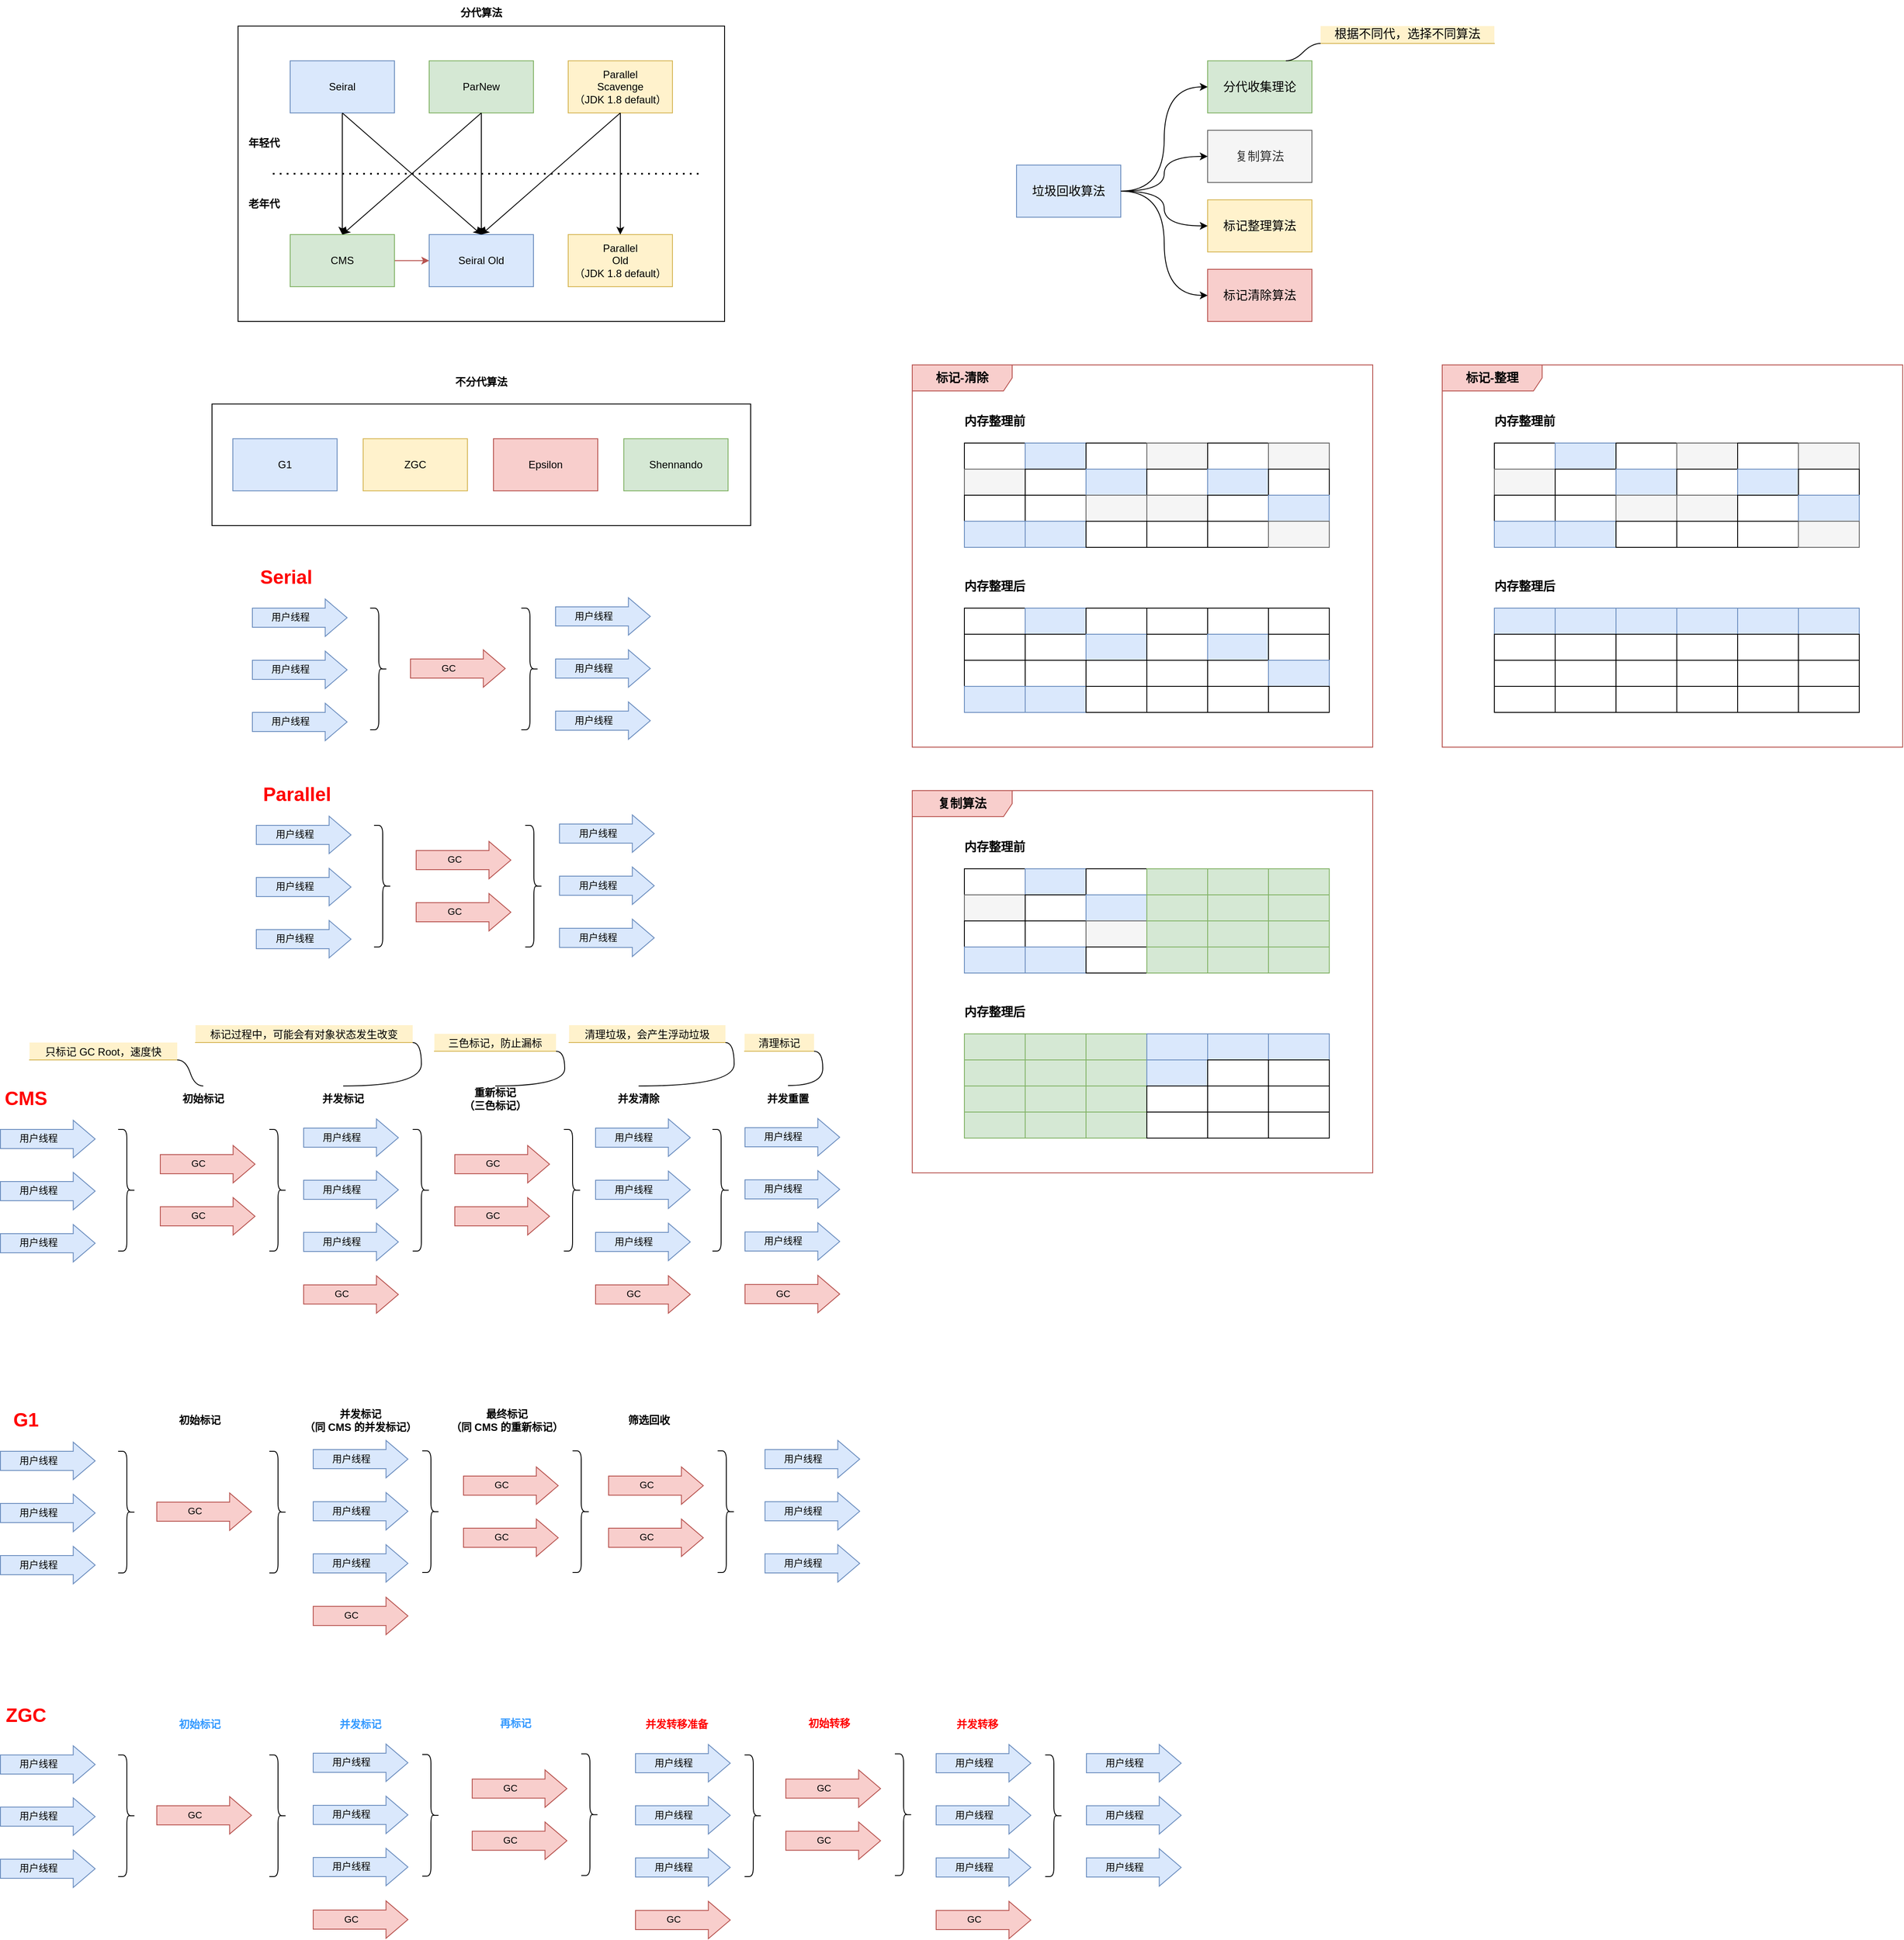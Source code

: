 <mxfile version="20.0.1" type="github">
  <diagram id="1PFcjF8s6i4Pq3PZUs-d" name="Page-1">
    <mxGraphModel dx="2013" dy="738" grid="1" gridSize="10" guides="1" tooltips="1" connect="1" arrows="1" fold="1" page="1" pageScale="1" pageWidth="827" pageHeight="1169" math="0" shadow="0">
      <root>
        <mxCell id="0" />
        <mxCell id="1" parent="0" />
        <mxCell id="j8lpk0enRqLWVNlk2AlS-68" value="标记-清除" style="shape=umlFrame;whiteSpace=wrap;html=1;shadow=0;labelBackgroundColor=none;fontSize=14;fillColor=#f8cecc;width=115;height=30;strokeColor=#b85450;fontStyle=1" parent="1" vertex="1">
          <mxGeometry x="910" y="490" width="530" height="440" as="geometry" />
        </mxCell>
        <mxCell id="j8lpk0enRqLWVNlk2AlS-4" value="" style="group" parent="1" vertex="1" connectable="0">
          <mxGeometry x="104" y="495" width="620" height="180" as="geometry" />
        </mxCell>
        <mxCell id="15FgrxkuGVqEY8UUjRXU-22" value="" style="rounded=0;whiteSpace=wrap;html=1;" parent="j8lpk0enRqLWVNlk2AlS-4" vertex="1">
          <mxGeometry y="40" width="620" height="140" as="geometry" />
        </mxCell>
        <mxCell id="15FgrxkuGVqEY8UUjRXU-18" value="G1" style="rounded=0;whiteSpace=wrap;html=1;fillColor=#dae8fc;strokeColor=#6c8ebf;" parent="j8lpk0enRqLWVNlk2AlS-4" vertex="1">
          <mxGeometry x="24" y="80" width="120" height="60" as="geometry" />
        </mxCell>
        <mxCell id="15FgrxkuGVqEY8UUjRXU-19" value="ZGC" style="rounded=0;whiteSpace=wrap;html=1;fillColor=#fff2cc;strokeColor=#d6b656;" parent="j8lpk0enRqLWVNlk2AlS-4" vertex="1">
          <mxGeometry x="174" y="80" width="120" height="60" as="geometry" />
        </mxCell>
        <mxCell id="15FgrxkuGVqEY8UUjRXU-20" value="Epsilon" style="rounded=0;whiteSpace=wrap;html=1;fillColor=#f8cecc;strokeColor=#b85450;" parent="j8lpk0enRqLWVNlk2AlS-4" vertex="1">
          <mxGeometry x="324" y="80" width="120" height="60" as="geometry" />
        </mxCell>
        <mxCell id="15FgrxkuGVqEY8UUjRXU-21" value="Shennando" style="rounded=0;whiteSpace=wrap;html=1;fillColor=#d5e8d4;strokeColor=#82b366;" parent="j8lpk0enRqLWVNlk2AlS-4" vertex="1">
          <mxGeometry x="474" y="80" width="120" height="60" as="geometry" />
        </mxCell>
        <mxCell id="15FgrxkuGVqEY8UUjRXU-23" value="不分代算法" style="text;html=1;strokeColor=none;fillColor=none;align=center;verticalAlign=middle;whiteSpace=wrap;rounded=0;fontStyle=1" parent="j8lpk0enRqLWVNlk2AlS-4" vertex="1">
          <mxGeometry x="272" width="76" height="30" as="geometry" />
        </mxCell>
        <mxCell id="j8lpk0enRqLWVNlk2AlS-5" value="" style="group" parent="1" vertex="1" connectable="0">
          <mxGeometry x="134" y="70" width="560" height="370" as="geometry" />
        </mxCell>
        <mxCell id="15FgrxkuGVqEY8UUjRXU-17" value="" style="rounded=0;whiteSpace=wrap;html=1;" parent="j8lpk0enRqLWVNlk2AlS-5" vertex="1">
          <mxGeometry y="30" width="560" height="340" as="geometry" />
        </mxCell>
        <mxCell id="15FgrxkuGVqEY8UUjRXU-10" style="edgeStyle=none;rounded=0;orthogonalLoop=1;jettySize=auto;html=1;exitX=0.5;exitY=1;exitDx=0;exitDy=0;" parent="j8lpk0enRqLWVNlk2AlS-5" source="15FgrxkuGVqEY8UUjRXU-1" edge="1">
          <mxGeometry relative="1" as="geometry">
            <mxPoint x="120" y="270" as="targetPoint" />
          </mxGeometry>
        </mxCell>
        <mxCell id="15FgrxkuGVqEY8UUjRXU-1" value="Seiral" style="rounded=0;whiteSpace=wrap;html=1;fillColor=#dae8fc;strokeColor=#6c8ebf;" parent="j8lpk0enRqLWVNlk2AlS-5" vertex="1">
          <mxGeometry x="60" y="70" width="120" height="60" as="geometry" />
        </mxCell>
        <mxCell id="15FgrxkuGVqEY8UUjRXU-2" value="ParNew" style="rounded=0;whiteSpace=wrap;html=1;fillColor=#d5e8d4;strokeColor=#82b366;" parent="j8lpk0enRqLWVNlk2AlS-5" vertex="1">
          <mxGeometry x="220" y="70" width="120" height="60" as="geometry" />
        </mxCell>
        <mxCell id="15FgrxkuGVqEY8UUjRXU-3" value="Parallel&lt;br&gt;Scavenge&lt;br&gt;（JDK 1.8 default）" style="rounded=0;whiteSpace=wrap;html=1;fillColor=#fff2cc;strokeColor=#d6b656;" parent="j8lpk0enRqLWVNlk2AlS-5" vertex="1">
          <mxGeometry x="380" y="70" width="120" height="60" as="geometry" />
        </mxCell>
        <mxCell id="j8lpk0enRqLWVNlk2AlS-197" style="edgeStyle=orthogonalEdgeStyle;curved=1;rounded=0;orthogonalLoop=1;jettySize=auto;html=1;exitX=1;exitY=0.5;exitDx=0;exitDy=0;entryX=0;entryY=0.5;entryDx=0;entryDy=0;labelBackgroundColor=none;fontSize=12;fontColor=#FF0000;startArrow=none;startFill=0;fillColor=#f8cecc;strokeColor=#b85450;" parent="j8lpk0enRqLWVNlk2AlS-5" source="15FgrxkuGVqEY8UUjRXU-4" target="15FgrxkuGVqEY8UUjRXU-5" edge="1">
          <mxGeometry relative="1" as="geometry" />
        </mxCell>
        <mxCell id="15FgrxkuGVqEY8UUjRXU-4" value="CMS" style="rounded=0;whiteSpace=wrap;html=1;fillColor=#d5e8d4;strokeColor=#82b366;" parent="j8lpk0enRqLWVNlk2AlS-5" vertex="1">
          <mxGeometry x="60" y="270" width="120" height="60" as="geometry" />
        </mxCell>
        <mxCell id="15FgrxkuGVqEY8UUjRXU-9" style="edgeStyle=none;rounded=0;orthogonalLoop=1;jettySize=auto;html=1;exitX=0.5;exitY=1;exitDx=0;exitDy=0;entryX=0.5;entryY=0;entryDx=0;entryDy=0;" parent="j8lpk0enRqLWVNlk2AlS-5" source="15FgrxkuGVqEY8UUjRXU-2" target="15FgrxkuGVqEY8UUjRXU-4" edge="1">
          <mxGeometry relative="1" as="geometry" />
        </mxCell>
        <mxCell id="15FgrxkuGVqEY8UUjRXU-5" value="Seiral Old" style="rounded=0;whiteSpace=wrap;html=1;fillColor=#dae8fc;strokeColor=#6c8ebf;" parent="j8lpk0enRqLWVNlk2AlS-5" vertex="1">
          <mxGeometry x="220" y="270" width="120" height="60" as="geometry" />
        </mxCell>
        <mxCell id="15FgrxkuGVqEY8UUjRXU-8" style="rounded=0;orthogonalLoop=1;jettySize=auto;html=1;exitX=0.5;exitY=1;exitDx=0;exitDy=0;entryX=0.5;entryY=0;entryDx=0;entryDy=0;" parent="j8lpk0enRqLWVNlk2AlS-5" source="15FgrxkuGVqEY8UUjRXU-1" target="15FgrxkuGVqEY8UUjRXU-5" edge="1">
          <mxGeometry relative="1" as="geometry" />
        </mxCell>
        <mxCell id="15FgrxkuGVqEY8UUjRXU-12" style="edgeStyle=none;rounded=0;orthogonalLoop=1;jettySize=auto;html=1;exitX=0.5;exitY=1;exitDx=0;exitDy=0;entryX=0.5;entryY=0;entryDx=0;entryDy=0;" parent="j8lpk0enRqLWVNlk2AlS-5" source="15FgrxkuGVqEY8UUjRXU-2" target="15FgrxkuGVqEY8UUjRXU-5" edge="1">
          <mxGeometry relative="1" as="geometry" />
        </mxCell>
        <mxCell id="j8lpk0enRqLWVNlk2AlS-2" style="edgeStyle=none;rounded=0;orthogonalLoop=1;jettySize=auto;html=1;exitX=0.5;exitY=1;exitDx=0;exitDy=0;entryX=0.5;entryY=0;entryDx=0;entryDy=0;labelBackgroundColor=none;fontSize=14;fontColor=#000000;startArrow=none;startFill=0;" parent="j8lpk0enRqLWVNlk2AlS-5" source="15FgrxkuGVqEY8UUjRXU-3" target="15FgrxkuGVqEY8UUjRXU-5" edge="1">
          <mxGeometry relative="1" as="geometry" />
        </mxCell>
        <mxCell id="15FgrxkuGVqEY8UUjRXU-7" value="Parallel&lt;br&gt;Old&lt;br&gt;（JDK 1.8 default）" style="rounded=0;whiteSpace=wrap;html=1;fillColor=#fff2cc;strokeColor=#d6b656;" parent="j8lpk0enRqLWVNlk2AlS-5" vertex="1">
          <mxGeometry x="380" y="270" width="120" height="60" as="geometry" />
        </mxCell>
        <mxCell id="15FgrxkuGVqEY8UUjRXU-11" style="edgeStyle=none;rounded=0;orthogonalLoop=1;jettySize=auto;html=1;exitX=0.5;exitY=1;exitDx=0;exitDy=0;entryX=0.5;entryY=0;entryDx=0;entryDy=0;" parent="j8lpk0enRqLWVNlk2AlS-5" source="15FgrxkuGVqEY8UUjRXU-3" target="15FgrxkuGVqEY8UUjRXU-7" edge="1">
          <mxGeometry relative="1" as="geometry" />
        </mxCell>
        <mxCell id="15FgrxkuGVqEY8UUjRXU-13" value="" style="endArrow=none;dashed=1;html=1;dashPattern=1 3;strokeWidth=2;rounded=0;" parent="j8lpk0enRqLWVNlk2AlS-5" edge="1">
          <mxGeometry width="50" height="50" relative="1" as="geometry">
            <mxPoint x="40" y="200" as="sourcePoint" />
            <mxPoint x="530" y="200" as="targetPoint" />
          </mxGeometry>
        </mxCell>
        <mxCell id="15FgrxkuGVqEY8UUjRXU-14" value="年轻代" style="text;html=1;strokeColor=none;fillColor=none;align=center;verticalAlign=middle;whiteSpace=wrap;rounded=0;fontStyle=1" parent="j8lpk0enRqLWVNlk2AlS-5" vertex="1">
          <mxGeometry y="150" width="60" height="30" as="geometry" />
        </mxCell>
        <mxCell id="15FgrxkuGVqEY8UUjRXU-15" value="老年代" style="text;html=1;strokeColor=none;fillColor=none;align=center;verticalAlign=middle;whiteSpace=wrap;rounded=0;fontStyle=1" parent="j8lpk0enRqLWVNlk2AlS-5" vertex="1">
          <mxGeometry y="220" width="60" height="30" as="geometry" />
        </mxCell>
        <mxCell id="15FgrxkuGVqEY8UUjRXU-16" value="分代算法" style="text;html=1;strokeColor=none;fillColor=none;align=center;verticalAlign=middle;whiteSpace=wrap;rounded=0;fontStyle=1" parent="j8lpk0enRqLWVNlk2AlS-5" vertex="1">
          <mxGeometry x="250" width="60" height="30" as="geometry" />
        </mxCell>
        <mxCell id="j8lpk0enRqLWVNlk2AlS-15" value="" style="group" parent="1" vertex="1" connectable="0">
          <mxGeometry x="1030" y="140" width="340" height="300" as="geometry" />
        </mxCell>
        <mxCell id="j8lpk0enRqLWVNlk2AlS-6" value="垃圾回收算法" style="rounded=0;whiteSpace=wrap;html=1;shadow=0;labelBackgroundColor=none;fontSize=14;fillColor=#dae8fc;strokeColor=#6c8ebf;" parent="j8lpk0enRqLWVNlk2AlS-15" vertex="1">
          <mxGeometry y="120" width="120" height="60" as="geometry" />
        </mxCell>
        <mxCell id="j8lpk0enRqLWVNlk2AlS-7" value="分代收集理论" style="whiteSpace=wrap;html=1;fontSize=14;rounded=0;shadow=0;labelBackgroundColor=none;fillColor=#d5e8d4;strokeColor=#82b366;" parent="j8lpk0enRqLWVNlk2AlS-15" vertex="1">
          <mxGeometry x="220" width="120" height="60" as="geometry" />
        </mxCell>
        <mxCell id="j8lpk0enRqLWVNlk2AlS-8" value="" style="edgeStyle=orthogonalEdgeStyle;rounded=0;orthogonalLoop=1;jettySize=auto;html=1;labelBackgroundColor=none;fontSize=14;fontColor=#000000;startArrow=none;startFill=0;curved=1;entryX=0;entryY=0.5;entryDx=0;entryDy=0;" parent="j8lpk0enRqLWVNlk2AlS-15" source="j8lpk0enRqLWVNlk2AlS-6" target="j8lpk0enRqLWVNlk2AlS-7" edge="1">
          <mxGeometry relative="1" as="geometry" />
        </mxCell>
        <mxCell id="j8lpk0enRqLWVNlk2AlS-9" value="复制算法" style="whiteSpace=wrap;html=1;fontSize=14;fontColor=#333333;rounded=0;shadow=0;labelBackgroundColor=none;fillColor=#f5f5f5;strokeColor=#666666;" parent="j8lpk0enRqLWVNlk2AlS-15" vertex="1">
          <mxGeometry x="220" y="80" width="120" height="60" as="geometry" />
        </mxCell>
        <mxCell id="j8lpk0enRqLWVNlk2AlS-10" value="" style="edgeStyle=orthogonalEdgeStyle;curved=1;rounded=0;orthogonalLoop=1;jettySize=auto;html=1;labelBackgroundColor=none;fontSize=14;fontColor=#000000;startArrow=none;startFill=0;" parent="j8lpk0enRqLWVNlk2AlS-15" source="j8lpk0enRqLWVNlk2AlS-6" target="j8lpk0enRqLWVNlk2AlS-9" edge="1">
          <mxGeometry relative="1" as="geometry" />
        </mxCell>
        <mxCell id="j8lpk0enRqLWVNlk2AlS-11" value="标记整理算法" style="whiteSpace=wrap;html=1;fontSize=14;rounded=0;shadow=0;labelBackgroundColor=none;fillColor=#fff2cc;strokeColor=#d6b656;" parent="j8lpk0enRqLWVNlk2AlS-15" vertex="1">
          <mxGeometry x="220" y="160" width="120" height="60" as="geometry" />
        </mxCell>
        <mxCell id="j8lpk0enRqLWVNlk2AlS-12" value="" style="edgeStyle=orthogonalEdgeStyle;curved=1;rounded=0;orthogonalLoop=1;jettySize=auto;html=1;labelBackgroundColor=none;fontSize=14;fontColor=#000000;startArrow=none;startFill=0;entryX=0;entryY=0.5;entryDx=0;entryDy=0;" parent="j8lpk0enRqLWVNlk2AlS-15" source="j8lpk0enRqLWVNlk2AlS-6" target="j8lpk0enRqLWVNlk2AlS-11" edge="1">
          <mxGeometry relative="1" as="geometry" />
        </mxCell>
        <mxCell id="j8lpk0enRqLWVNlk2AlS-13" value="标记清除算法" style="whiteSpace=wrap;html=1;fontSize=14;rounded=0;shadow=0;labelBackgroundColor=none;fillColor=#f8cecc;strokeColor=#b85450;" parent="j8lpk0enRqLWVNlk2AlS-15" vertex="1">
          <mxGeometry x="220" y="240" width="120" height="60" as="geometry" />
        </mxCell>
        <mxCell id="j8lpk0enRqLWVNlk2AlS-14" style="edgeStyle=orthogonalEdgeStyle;curved=1;rounded=0;orthogonalLoop=1;jettySize=auto;html=1;exitX=1;exitY=0.5;exitDx=0;exitDy=0;entryX=0;entryY=0.5;entryDx=0;entryDy=0;labelBackgroundColor=none;fontSize=14;fontColor=#000000;startArrow=none;startFill=0;" parent="j8lpk0enRqLWVNlk2AlS-15" source="j8lpk0enRqLWVNlk2AlS-6" target="j8lpk0enRqLWVNlk2AlS-13" edge="1">
          <mxGeometry relative="1" as="geometry" />
        </mxCell>
        <mxCell id="j8lpk0enRqLWVNlk2AlS-16" value="" style="rounded=0;whiteSpace=wrap;html=1;shadow=0;labelBackgroundColor=none;fontSize=14;fontColor=#000000;fillColor=default;gradientColor=none;" parent="1" vertex="1">
          <mxGeometry x="970" y="580" width="70" height="30" as="geometry" />
        </mxCell>
        <mxCell id="j8lpk0enRqLWVNlk2AlS-17" value="" style="rounded=0;whiteSpace=wrap;html=1;shadow=0;labelBackgroundColor=none;fontSize=14;fillColor=#dae8fc;strokeColor=#6c8ebf;" parent="1" vertex="1">
          <mxGeometry x="1040" y="580" width="70" height="30" as="geometry" />
        </mxCell>
        <mxCell id="j8lpk0enRqLWVNlk2AlS-18" value="" style="rounded=0;whiteSpace=wrap;html=1;shadow=0;labelBackgroundColor=none;fontSize=14;fontColor=#000000;fillColor=default;gradientColor=none;" parent="1" vertex="1">
          <mxGeometry x="1110" y="580" width="70" height="30" as="geometry" />
        </mxCell>
        <mxCell id="j8lpk0enRqLWVNlk2AlS-19" value="" style="rounded=0;whiteSpace=wrap;html=1;shadow=0;labelBackgroundColor=none;fontSize=14;fontColor=#333333;fillColor=#f5f5f5;strokeColor=#666666;" parent="1" vertex="1">
          <mxGeometry x="1180" y="580" width="70" height="30" as="geometry" />
        </mxCell>
        <mxCell id="j8lpk0enRqLWVNlk2AlS-20" value="" style="rounded=0;whiteSpace=wrap;html=1;shadow=0;labelBackgroundColor=none;fontSize=14;fontColor=#000000;fillColor=default;gradientColor=none;" parent="1" vertex="1">
          <mxGeometry x="1250" y="580" width="70" height="30" as="geometry" />
        </mxCell>
        <mxCell id="j8lpk0enRqLWVNlk2AlS-22" value="" style="rounded=0;whiteSpace=wrap;html=1;shadow=0;labelBackgroundColor=none;fontSize=14;fontColor=#333333;fillColor=#f5f5f5;strokeColor=#666666;" parent="1" vertex="1">
          <mxGeometry x="970" y="610" width="70" height="30" as="geometry" />
        </mxCell>
        <mxCell id="j8lpk0enRqLWVNlk2AlS-23" value="" style="rounded=0;whiteSpace=wrap;html=1;shadow=0;labelBackgroundColor=none;fontSize=14;fontColor=#000000;fillColor=default;gradientColor=none;" parent="1" vertex="1">
          <mxGeometry x="1040" y="610" width="70" height="30" as="geometry" />
        </mxCell>
        <mxCell id="j8lpk0enRqLWVNlk2AlS-24" value="" style="rounded=0;whiteSpace=wrap;html=1;shadow=0;labelBackgroundColor=none;fontSize=14;fillColor=#dae8fc;strokeColor=#6c8ebf;" parent="1" vertex="1">
          <mxGeometry x="1110" y="610" width="70" height="30" as="geometry" />
        </mxCell>
        <mxCell id="j8lpk0enRqLWVNlk2AlS-25" value="" style="rounded=0;whiteSpace=wrap;html=1;shadow=0;labelBackgroundColor=none;fontSize=14;fontColor=#000000;fillColor=default;gradientColor=none;" parent="1" vertex="1">
          <mxGeometry x="1180" y="610" width="70" height="30" as="geometry" />
        </mxCell>
        <mxCell id="j8lpk0enRqLWVNlk2AlS-26" value="" style="rounded=0;whiteSpace=wrap;html=1;shadow=0;labelBackgroundColor=none;fontSize=14;fillColor=#dae8fc;strokeColor=#6c8ebf;" parent="1" vertex="1">
          <mxGeometry x="1250" y="610" width="70" height="30" as="geometry" />
        </mxCell>
        <mxCell id="j8lpk0enRqLWVNlk2AlS-27" value="" style="rounded=0;whiteSpace=wrap;html=1;shadow=0;labelBackgroundColor=none;fontSize=14;fontColor=#000000;fillColor=default;gradientColor=none;" parent="1" vertex="1">
          <mxGeometry x="970" y="640" width="70" height="30" as="geometry" />
        </mxCell>
        <mxCell id="j8lpk0enRqLWVNlk2AlS-28" value="" style="rounded=0;whiteSpace=wrap;html=1;shadow=0;labelBackgroundColor=none;fontSize=14;fontColor=#000000;fillColor=default;gradientColor=none;" parent="1" vertex="1">
          <mxGeometry x="1040" y="640" width="70" height="30" as="geometry" />
        </mxCell>
        <mxCell id="j8lpk0enRqLWVNlk2AlS-29" value="" style="rounded=0;whiteSpace=wrap;html=1;shadow=0;labelBackgroundColor=none;fontSize=14;fontColor=#333333;fillColor=#f5f5f5;strokeColor=#666666;" parent="1" vertex="1">
          <mxGeometry x="1110" y="640" width="70" height="30" as="geometry" />
        </mxCell>
        <mxCell id="j8lpk0enRqLWVNlk2AlS-30" value="" style="rounded=0;whiteSpace=wrap;html=1;shadow=0;labelBackgroundColor=none;fontSize=14;fontColor=#333333;fillColor=#f5f5f5;strokeColor=#666666;" parent="1" vertex="1">
          <mxGeometry x="1180" y="640" width="70" height="30" as="geometry" />
        </mxCell>
        <mxCell id="j8lpk0enRqLWVNlk2AlS-31" value="" style="rounded=0;whiteSpace=wrap;html=1;shadow=0;labelBackgroundColor=none;fontSize=14;fontColor=#000000;fillColor=default;gradientColor=none;" parent="1" vertex="1">
          <mxGeometry x="1250" y="640" width="70" height="30" as="geometry" />
        </mxCell>
        <mxCell id="j8lpk0enRqLWVNlk2AlS-32" value="" style="rounded=0;whiteSpace=wrap;html=1;shadow=0;labelBackgroundColor=none;fontSize=14;fontColor=#333333;fillColor=#f5f5f5;strokeColor=#666666;" parent="1" vertex="1">
          <mxGeometry x="1320" y="580" width="70" height="30" as="geometry" />
        </mxCell>
        <mxCell id="j8lpk0enRqLWVNlk2AlS-33" value="" style="rounded=0;whiteSpace=wrap;html=1;shadow=0;labelBackgroundColor=none;fontSize=14;fontColor=#000000;fillColor=default;gradientColor=none;" parent="1" vertex="1">
          <mxGeometry x="1320" y="610" width="70" height="30" as="geometry" />
        </mxCell>
        <mxCell id="j8lpk0enRqLWVNlk2AlS-34" value="" style="rounded=0;whiteSpace=wrap;html=1;shadow=0;labelBackgroundColor=none;fontSize=14;fillColor=#dae8fc;strokeColor=#6c8ebf;" parent="1" vertex="1">
          <mxGeometry x="1320" y="640" width="70" height="30" as="geometry" />
        </mxCell>
        <mxCell id="j8lpk0enRqLWVNlk2AlS-35" value="" style="rounded=0;whiteSpace=wrap;html=1;shadow=0;labelBackgroundColor=none;fontSize=14;fillColor=#dae8fc;strokeColor=#6c8ebf;" parent="1" vertex="1">
          <mxGeometry x="970" y="670" width="70" height="30" as="geometry" />
        </mxCell>
        <mxCell id="j8lpk0enRqLWVNlk2AlS-36" value="" style="rounded=0;whiteSpace=wrap;html=1;shadow=0;labelBackgroundColor=none;fontSize=14;fillColor=#dae8fc;strokeColor=#6c8ebf;" parent="1" vertex="1">
          <mxGeometry x="1040" y="670" width="70" height="30" as="geometry" />
        </mxCell>
        <mxCell id="j8lpk0enRqLWVNlk2AlS-37" value="" style="rounded=0;whiteSpace=wrap;html=1;shadow=0;labelBackgroundColor=none;fontSize=14;fontColor=#000000;fillColor=default;gradientColor=none;" parent="1" vertex="1">
          <mxGeometry x="1110" y="670" width="70" height="30" as="geometry" />
        </mxCell>
        <mxCell id="j8lpk0enRqLWVNlk2AlS-38" value="" style="rounded=0;whiteSpace=wrap;html=1;shadow=0;labelBackgroundColor=none;fontSize=14;fontColor=#000000;fillColor=default;gradientColor=none;" parent="1" vertex="1">
          <mxGeometry x="1180" y="670" width="70" height="30" as="geometry" />
        </mxCell>
        <mxCell id="j8lpk0enRqLWVNlk2AlS-39" value="" style="rounded=0;whiteSpace=wrap;html=1;shadow=0;labelBackgroundColor=none;fontSize=14;fontColor=#000000;fillColor=default;gradientColor=none;" parent="1" vertex="1">
          <mxGeometry x="1250" y="670" width="70" height="30" as="geometry" />
        </mxCell>
        <mxCell id="j8lpk0enRqLWVNlk2AlS-40" value="" style="rounded=0;whiteSpace=wrap;html=1;shadow=0;labelBackgroundColor=none;fontSize=14;fontColor=#333333;fillColor=#f5f5f5;strokeColor=#666666;" parent="1" vertex="1">
          <mxGeometry x="1320" y="670" width="70" height="30" as="geometry" />
        </mxCell>
        <mxCell id="j8lpk0enRqLWVNlk2AlS-41" value="" style="rounded=0;whiteSpace=wrap;html=1;shadow=0;labelBackgroundColor=none;fontSize=14;fontColor=#000000;fillColor=default;gradientColor=none;" parent="1" vertex="1">
          <mxGeometry x="970" y="770" width="70" height="30" as="geometry" />
        </mxCell>
        <mxCell id="j8lpk0enRqLWVNlk2AlS-42" value="" style="rounded=0;whiteSpace=wrap;html=1;shadow=0;labelBackgroundColor=none;fontSize=14;fillColor=#dae8fc;strokeColor=#6c8ebf;" parent="1" vertex="1">
          <mxGeometry x="1040" y="770" width="70" height="30" as="geometry" />
        </mxCell>
        <mxCell id="j8lpk0enRqLWVNlk2AlS-43" value="" style="rounded=0;whiteSpace=wrap;html=1;shadow=0;labelBackgroundColor=none;fontSize=14;fontColor=#000000;fillColor=default;gradientColor=none;" parent="1" vertex="1">
          <mxGeometry x="1110" y="770" width="70" height="30" as="geometry" />
        </mxCell>
        <mxCell id="j8lpk0enRqLWVNlk2AlS-44" value="" style="rounded=0;whiteSpace=wrap;html=1;shadow=0;labelBackgroundColor=none;fontSize=14;" parent="1" vertex="1">
          <mxGeometry x="1180" y="770" width="70" height="30" as="geometry" />
        </mxCell>
        <mxCell id="j8lpk0enRqLWVNlk2AlS-45" value="" style="rounded=0;whiteSpace=wrap;html=1;shadow=0;labelBackgroundColor=none;fontSize=14;fontColor=#000000;fillColor=default;gradientColor=none;" parent="1" vertex="1">
          <mxGeometry x="1250" y="770" width="70" height="30" as="geometry" />
        </mxCell>
        <mxCell id="j8lpk0enRqLWVNlk2AlS-46" value="" style="rounded=0;whiteSpace=wrap;html=1;shadow=0;labelBackgroundColor=none;fontSize=14;fontColor=#000000;fillColor=default;gradientColor=none;" parent="1" vertex="1">
          <mxGeometry x="970" y="800" width="70" height="30" as="geometry" />
        </mxCell>
        <mxCell id="j8lpk0enRqLWVNlk2AlS-47" value="" style="rounded=0;whiteSpace=wrap;html=1;shadow=0;labelBackgroundColor=none;fontSize=14;fontColor=#000000;fillColor=default;gradientColor=none;" parent="1" vertex="1">
          <mxGeometry x="1040" y="800" width="70" height="30" as="geometry" />
        </mxCell>
        <mxCell id="j8lpk0enRqLWVNlk2AlS-48" value="" style="rounded=0;whiteSpace=wrap;html=1;shadow=0;labelBackgroundColor=none;fontSize=14;fillColor=#dae8fc;strokeColor=#6c8ebf;" parent="1" vertex="1">
          <mxGeometry x="1110" y="800" width="70" height="30" as="geometry" />
        </mxCell>
        <mxCell id="j8lpk0enRqLWVNlk2AlS-49" value="" style="rounded=0;whiteSpace=wrap;html=1;shadow=0;labelBackgroundColor=none;fontSize=14;fontColor=#000000;fillColor=default;gradientColor=none;" parent="1" vertex="1">
          <mxGeometry x="1180" y="800" width="70" height="30" as="geometry" />
        </mxCell>
        <mxCell id="j8lpk0enRqLWVNlk2AlS-50" value="" style="rounded=0;whiteSpace=wrap;html=1;shadow=0;labelBackgroundColor=none;fontSize=14;fillColor=#dae8fc;strokeColor=#6c8ebf;" parent="1" vertex="1">
          <mxGeometry x="1250" y="800" width="70" height="30" as="geometry" />
        </mxCell>
        <mxCell id="j8lpk0enRqLWVNlk2AlS-51" value="" style="rounded=0;whiteSpace=wrap;html=1;shadow=0;labelBackgroundColor=none;fontSize=14;fontColor=#000000;fillColor=default;gradientColor=none;" parent="1" vertex="1">
          <mxGeometry x="970" y="830" width="70" height="30" as="geometry" />
        </mxCell>
        <mxCell id="j8lpk0enRqLWVNlk2AlS-52" value="" style="rounded=0;whiteSpace=wrap;html=1;shadow=0;labelBackgroundColor=none;fontSize=14;fontColor=#000000;fillColor=default;gradientColor=none;" parent="1" vertex="1">
          <mxGeometry x="1040" y="830" width="70" height="30" as="geometry" />
        </mxCell>
        <mxCell id="j8lpk0enRqLWVNlk2AlS-53" value="" style="rounded=0;whiteSpace=wrap;html=1;shadow=0;labelBackgroundColor=none;fontSize=14;fontColor=#000000;fillColor=default;gradientColor=none;" parent="1" vertex="1">
          <mxGeometry x="1110" y="830" width="70" height="30" as="geometry" />
        </mxCell>
        <mxCell id="j8lpk0enRqLWVNlk2AlS-54" value="" style="rounded=0;whiteSpace=wrap;html=1;shadow=0;labelBackgroundColor=none;fontSize=14;fontColor=#000000;fillColor=default;gradientColor=none;" parent="1" vertex="1">
          <mxGeometry x="1180" y="830" width="70" height="30" as="geometry" />
        </mxCell>
        <mxCell id="j8lpk0enRqLWVNlk2AlS-55" value="" style="rounded=0;whiteSpace=wrap;html=1;shadow=0;labelBackgroundColor=none;fontSize=14;fontColor=#000000;fillColor=default;gradientColor=none;" parent="1" vertex="1">
          <mxGeometry x="1250" y="830" width="70" height="30" as="geometry" />
        </mxCell>
        <mxCell id="j8lpk0enRqLWVNlk2AlS-56" value="" style="rounded=0;whiteSpace=wrap;html=1;shadow=0;labelBackgroundColor=none;fontSize=14;" parent="1" vertex="1">
          <mxGeometry x="1320" y="770" width="70" height="30" as="geometry" />
        </mxCell>
        <mxCell id="j8lpk0enRqLWVNlk2AlS-57" value="" style="rounded=0;whiteSpace=wrap;html=1;shadow=0;labelBackgroundColor=none;fontSize=14;fontColor=#000000;fillColor=default;gradientColor=none;" parent="1" vertex="1">
          <mxGeometry x="1320" y="800" width="70" height="30" as="geometry" />
        </mxCell>
        <mxCell id="j8lpk0enRqLWVNlk2AlS-58" value="" style="rounded=0;whiteSpace=wrap;html=1;shadow=0;labelBackgroundColor=none;fontSize=14;fillColor=#dae8fc;strokeColor=#6c8ebf;" parent="1" vertex="1">
          <mxGeometry x="1320" y="830" width="70" height="30" as="geometry" />
        </mxCell>
        <mxCell id="j8lpk0enRqLWVNlk2AlS-59" value="" style="rounded=0;whiteSpace=wrap;html=1;shadow=0;labelBackgroundColor=none;fontSize=14;fillColor=#dae8fc;strokeColor=#6c8ebf;" parent="1" vertex="1">
          <mxGeometry x="970" y="860" width="70" height="30" as="geometry" />
        </mxCell>
        <mxCell id="j8lpk0enRqLWVNlk2AlS-60" value="" style="rounded=0;whiteSpace=wrap;html=1;shadow=0;labelBackgroundColor=none;fontSize=14;fillColor=#dae8fc;strokeColor=#6c8ebf;" parent="1" vertex="1">
          <mxGeometry x="1040" y="860" width="70" height="30" as="geometry" />
        </mxCell>
        <mxCell id="j8lpk0enRqLWVNlk2AlS-61" value="" style="rounded=0;whiteSpace=wrap;html=1;shadow=0;labelBackgroundColor=none;fontSize=14;fontColor=#000000;fillColor=default;gradientColor=none;" parent="1" vertex="1">
          <mxGeometry x="1110" y="860" width="70" height="30" as="geometry" />
        </mxCell>
        <mxCell id="j8lpk0enRqLWVNlk2AlS-62" value="" style="rounded=0;whiteSpace=wrap;html=1;shadow=0;labelBackgroundColor=none;fontSize=14;fontColor=#000000;fillColor=default;gradientColor=none;" parent="1" vertex="1">
          <mxGeometry x="1180" y="860" width="70" height="30" as="geometry" />
        </mxCell>
        <mxCell id="j8lpk0enRqLWVNlk2AlS-63" value="" style="rounded=0;whiteSpace=wrap;html=1;shadow=0;labelBackgroundColor=none;fontSize=14;fontColor=#000000;fillColor=default;gradientColor=none;" parent="1" vertex="1">
          <mxGeometry x="1250" y="860" width="70" height="30" as="geometry" />
        </mxCell>
        <mxCell id="j8lpk0enRqLWVNlk2AlS-64" value="" style="rounded=0;whiteSpace=wrap;html=1;shadow=0;labelBackgroundColor=none;fontSize=14;fontColor=#000000;fillColor=default;gradientColor=none;" parent="1" vertex="1">
          <mxGeometry x="1320" y="860" width="70" height="30" as="geometry" />
        </mxCell>
        <mxCell id="j8lpk0enRqLWVNlk2AlS-66" value="内存整理前" style="text;html=1;strokeColor=none;fillColor=none;align=center;verticalAlign=middle;whiteSpace=wrap;rounded=0;shadow=0;labelBackgroundColor=none;fontSize=14;fontColor=#000000;fontStyle=1" parent="1" vertex="1">
          <mxGeometry x="960" y="540" width="90" height="30" as="geometry" />
        </mxCell>
        <mxCell id="j8lpk0enRqLWVNlk2AlS-67" value="内存整理后" style="text;html=1;strokeColor=none;fillColor=none;align=center;verticalAlign=middle;whiteSpace=wrap;rounded=0;shadow=0;labelBackgroundColor=none;fontSize=14;fontColor=#000000;fontStyle=1" parent="1" vertex="1">
          <mxGeometry x="960" y="730" width="90" height="30" as="geometry" />
        </mxCell>
        <mxCell id="j8lpk0enRqLWVNlk2AlS-69" value="标记-整理" style="shape=umlFrame;whiteSpace=wrap;html=1;shadow=0;labelBackgroundColor=none;fontSize=14;fillColor=#f8cecc;width=115;height=30;strokeColor=#b85450;fontStyle=1" parent="1" vertex="1">
          <mxGeometry x="1520" y="490" width="530" height="440" as="geometry" />
        </mxCell>
        <mxCell id="j8lpk0enRqLWVNlk2AlS-70" value="" style="rounded=0;whiteSpace=wrap;html=1;shadow=0;labelBackgroundColor=none;fontSize=14;fontColor=#000000;fillColor=default;gradientColor=none;" parent="1" vertex="1">
          <mxGeometry x="1580" y="580" width="70" height="30" as="geometry" />
        </mxCell>
        <mxCell id="j8lpk0enRqLWVNlk2AlS-71" value="" style="rounded=0;whiteSpace=wrap;html=1;shadow=0;labelBackgroundColor=none;fontSize=14;fillColor=#dae8fc;strokeColor=#6c8ebf;" parent="1" vertex="1">
          <mxGeometry x="1650" y="580" width="70" height="30" as="geometry" />
        </mxCell>
        <mxCell id="j8lpk0enRqLWVNlk2AlS-72" value="" style="rounded=0;whiteSpace=wrap;html=1;shadow=0;labelBackgroundColor=none;fontSize=14;fontColor=#000000;fillColor=default;gradientColor=none;" parent="1" vertex="1">
          <mxGeometry x="1720" y="580" width="70" height="30" as="geometry" />
        </mxCell>
        <mxCell id="j8lpk0enRqLWVNlk2AlS-73" value="" style="rounded=0;whiteSpace=wrap;html=1;shadow=0;labelBackgroundColor=none;fontSize=14;fontColor=#333333;fillColor=#f5f5f5;strokeColor=#666666;" parent="1" vertex="1">
          <mxGeometry x="1790" y="580" width="70" height="30" as="geometry" />
        </mxCell>
        <mxCell id="j8lpk0enRqLWVNlk2AlS-74" value="" style="rounded=0;whiteSpace=wrap;html=1;shadow=0;labelBackgroundColor=none;fontSize=14;fontColor=#000000;fillColor=default;gradientColor=none;" parent="1" vertex="1">
          <mxGeometry x="1860" y="580" width="70" height="30" as="geometry" />
        </mxCell>
        <mxCell id="j8lpk0enRqLWVNlk2AlS-75" value="" style="rounded=0;whiteSpace=wrap;html=1;shadow=0;labelBackgroundColor=none;fontSize=14;fontColor=#333333;fillColor=#f5f5f5;strokeColor=#666666;" parent="1" vertex="1">
          <mxGeometry x="1580" y="610" width="70" height="30" as="geometry" />
        </mxCell>
        <mxCell id="j8lpk0enRqLWVNlk2AlS-76" value="" style="rounded=0;whiteSpace=wrap;html=1;shadow=0;labelBackgroundColor=none;fontSize=14;fontColor=#000000;fillColor=default;gradientColor=none;" parent="1" vertex="1">
          <mxGeometry x="1650" y="610" width="70" height="30" as="geometry" />
        </mxCell>
        <mxCell id="j8lpk0enRqLWVNlk2AlS-77" value="" style="rounded=0;whiteSpace=wrap;html=1;shadow=0;labelBackgroundColor=none;fontSize=14;fillColor=#dae8fc;strokeColor=#6c8ebf;" parent="1" vertex="1">
          <mxGeometry x="1720" y="610" width="70" height="30" as="geometry" />
        </mxCell>
        <mxCell id="j8lpk0enRqLWVNlk2AlS-78" value="" style="rounded=0;whiteSpace=wrap;html=1;shadow=0;labelBackgroundColor=none;fontSize=14;fontColor=#000000;fillColor=default;gradientColor=none;" parent="1" vertex="1">
          <mxGeometry x="1790" y="610" width="70" height="30" as="geometry" />
        </mxCell>
        <mxCell id="j8lpk0enRqLWVNlk2AlS-79" value="" style="rounded=0;whiteSpace=wrap;html=1;shadow=0;labelBackgroundColor=none;fontSize=14;fillColor=#dae8fc;strokeColor=#6c8ebf;" parent="1" vertex="1">
          <mxGeometry x="1860" y="610" width="70" height="30" as="geometry" />
        </mxCell>
        <mxCell id="j8lpk0enRqLWVNlk2AlS-80" value="" style="rounded=0;whiteSpace=wrap;html=1;shadow=0;labelBackgroundColor=none;fontSize=14;fontColor=#000000;fillColor=default;gradientColor=none;" parent="1" vertex="1">
          <mxGeometry x="1580" y="640" width="70" height="30" as="geometry" />
        </mxCell>
        <mxCell id="j8lpk0enRqLWVNlk2AlS-81" value="" style="rounded=0;whiteSpace=wrap;html=1;shadow=0;labelBackgroundColor=none;fontSize=14;fontColor=#000000;fillColor=default;gradientColor=none;" parent="1" vertex="1">
          <mxGeometry x="1650" y="640" width="70" height="30" as="geometry" />
        </mxCell>
        <mxCell id="j8lpk0enRqLWVNlk2AlS-82" value="" style="rounded=0;whiteSpace=wrap;html=1;shadow=0;labelBackgroundColor=none;fontSize=14;fontColor=#333333;fillColor=#f5f5f5;strokeColor=#666666;" parent="1" vertex="1">
          <mxGeometry x="1720" y="640" width="70" height="30" as="geometry" />
        </mxCell>
        <mxCell id="j8lpk0enRqLWVNlk2AlS-83" value="" style="rounded=0;whiteSpace=wrap;html=1;shadow=0;labelBackgroundColor=none;fontSize=14;fontColor=#333333;fillColor=#f5f5f5;strokeColor=#666666;" parent="1" vertex="1">
          <mxGeometry x="1790" y="640" width="70" height="30" as="geometry" />
        </mxCell>
        <mxCell id="j8lpk0enRqLWVNlk2AlS-84" value="" style="rounded=0;whiteSpace=wrap;html=1;shadow=0;labelBackgroundColor=none;fontSize=14;fontColor=#000000;fillColor=default;gradientColor=none;" parent="1" vertex="1">
          <mxGeometry x="1860" y="640" width="70" height="30" as="geometry" />
        </mxCell>
        <mxCell id="j8lpk0enRqLWVNlk2AlS-85" value="" style="rounded=0;whiteSpace=wrap;html=1;shadow=0;labelBackgroundColor=none;fontSize=14;fontColor=#333333;fillColor=#f5f5f5;strokeColor=#666666;" parent="1" vertex="1">
          <mxGeometry x="1930" y="580" width="70" height="30" as="geometry" />
        </mxCell>
        <mxCell id="j8lpk0enRqLWVNlk2AlS-86" value="" style="rounded=0;whiteSpace=wrap;html=1;shadow=0;labelBackgroundColor=none;fontSize=14;fontColor=#000000;fillColor=default;gradientColor=none;" parent="1" vertex="1">
          <mxGeometry x="1930" y="610" width="70" height="30" as="geometry" />
        </mxCell>
        <mxCell id="j8lpk0enRqLWVNlk2AlS-87" value="" style="rounded=0;whiteSpace=wrap;html=1;shadow=0;labelBackgroundColor=none;fontSize=14;fillColor=#dae8fc;strokeColor=#6c8ebf;" parent="1" vertex="1">
          <mxGeometry x="1930" y="640" width="70" height="30" as="geometry" />
        </mxCell>
        <mxCell id="j8lpk0enRqLWVNlk2AlS-88" value="" style="rounded=0;whiteSpace=wrap;html=1;shadow=0;labelBackgroundColor=none;fontSize=14;fillColor=#dae8fc;strokeColor=#6c8ebf;" parent="1" vertex="1">
          <mxGeometry x="1580" y="670" width="70" height="30" as="geometry" />
        </mxCell>
        <mxCell id="j8lpk0enRqLWVNlk2AlS-89" value="" style="rounded=0;whiteSpace=wrap;html=1;shadow=0;labelBackgroundColor=none;fontSize=14;fillColor=#dae8fc;strokeColor=#6c8ebf;" parent="1" vertex="1">
          <mxGeometry x="1650" y="670" width="70" height="30" as="geometry" />
        </mxCell>
        <mxCell id="j8lpk0enRqLWVNlk2AlS-90" value="" style="rounded=0;whiteSpace=wrap;html=1;shadow=0;labelBackgroundColor=none;fontSize=14;fontColor=#000000;fillColor=default;gradientColor=none;" parent="1" vertex="1">
          <mxGeometry x="1720" y="670" width="70" height="30" as="geometry" />
        </mxCell>
        <mxCell id="j8lpk0enRqLWVNlk2AlS-91" value="" style="rounded=0;whiteSpace=wrap;html=1;shadow=0;labelBackgroundColor=none;fontSize=14;fontColor=#000000;fillColor=default;gradientColor=none;" parent="1" vertex="1">
          <mxGeometry x="1790" y="670" width="70" height="30" as="geometry" />
        </mxCell>
        <mxCell id="j8lpk0enRqLWVNlk2AlS-92" value="" style="rounded=0;whiteSpace=wrap;html=1;shadow=0;labelBackgroundColor=none;fontSize=14;fontColor=#000000;fillColor=default;gradientColor=none;" parent="1" vertex="1">
          <mxGeometry x="1860" y="670" width="70" height="30" as="geometry" />
        </mxCell>
        <mxCell id="j8lpk0enRqLWVNlk2AlS-93" value="" style="rounded=0;whiteSpace=wrap;html=1;shadow=0;labelBackgroundColor=none;fontSize=14;fontColor=#333333;fillColor=#f5f5f5;strokeColor=#666666;" parent="1" vertex="1">
          <mxGeometry x="1930" y="670" width="70" height="30" as="geometry" />
        </mxCell>
        <mxCell id="j8lpk0enRqLWVNlk2AlS-94" value="" style="rounded=0;whiteSpace=wrap;html=1;shadow=0;labelBackgroundColor=none;fontSize=14;fillColor=#dae8fc;strokeColor=#6c8ebf;" parent="1" vertex="1">
          <mxGeometry x="1580" y="770" width="70" height="30" as="geometry" />
        </mxCell>
        <mxCell id="j8lpk0enRqLWVNlk2AlS-95" value="" style="rounded=0;whiteSpace=wrap;html=1;shadow=0;labelBackgroundColor=none;fontSize=14;fillColor=#dae8fc;strokeColor=#6c8ebf;" parent="1" vertex="1">
          <mxGeometry x="1650" y="770" width="70" height="30" as="geometry" />
        </mxCell>
        <mxCell id="j8lpk0enRqLWVNlk2AlS-96" value="" style="rounded=0;whiteSpace=wrap;html=1;shadow=0;labelBackgroundColor=none;fontSize=14;fillColor=#dae8fc;strokeColor=#6c8ebf;" parent="1" vertex="1">
          <mxGeometry x="1720" y="770" width="70" height="30" as="geometry" />
        </mxCell>
        <mxCell id="j8lpk0enRqLWVNlk2AlS-97" value="" style="rounded=0;whiteSpace=wrap;html=1;shadow=0;labelBackgroundColor=none;fontSize=14;fillColor=#dae8fc;strokeColor=#6c8ebf;" parent="1" vertex="1">
          <mxGeometry x="1790" y="770" width="70" height="30" as="geometry" />
        </mxCell>
        <mxCell id="j8lpk0enRqLWVNlk2AlS-98" value="" style="rounded=0;whiteSpace=wrap;html=1;shadow=0;labelBackgroundColor=none;fontSize=14;fillColor=#dae8fc;strokeColor=#6c8ebf;" parent="1" vertex="1">
          <mxGeometry x="1860" y="770" width="70" height="30" as="geometry" />
        </mxCell>
        <mxCell id="j8lpk0enRqLWVNlk2AlS-99" value="" style="rounded=0;whiteSpace=wrap;html=1;shadow=0;labelBackgroundColor=none;fontSize=14;fontColor=#000000;fillColor=default;gradientColor=none;" parent="1" vertex="1">
          <mxGeometry x="1580" y="800" width="70" height="30" as="geometry" />
        </mxCell>
        <mxCell id="j8lpk0enRqLWVNlk2AlS-100" value="" style="rounded=0;whiteSpace=wrap;html=1;shadow=0;labelBackgroundColor=none;fontSize=14;fontColor=#000000;fillColor=default;gradientColor=none;" parent="1" vertex="1">
          <mxGeometry x="1650" y="800" width="70" height="30" as="geometry" />
        </mxCell>
        <mxCell id="j8lpk0enRqLWVNlk2AlS-101" value="" style="rounded=0;whiteSpace=wrap;html=1;shadow=0;labelBackgroundColor=none;fontSize=14;" parent="1" vertex="1">
          <mxGeometry x="1720" y="800" width="70" height="30" as="geometry" />
        </mxCell>
        <mxCell id="j8lpk0enRqLWVNlk2AlS-102" value="" style="rounded=0;whiteSpace=wrap;html=1;shadow=0;labelBackgroundColor=none;fontSize=14;fontColor=#000000;fillColor=default;gradientColor=none;" parent="1" vertex="1">
          <mxGeometry x="1790" y="800" width="70" height="30" as="geometry" />
        </mxCell>
        <mxCell id="j8lpk0enRqLWVNlk2AlS-103" value="" style="rounded=0;whiteSpace=wrap;html=1;shadow=0;labelBackgroundColor=none;fontSize=14;" parent="1" vertex="1">
          <mxGeometry x="1860" y="800" width="70" height="30" as="geometry" />
        </mxCell>
        <mxCell id="j8lpk0enRqLWVNlk2AlS-104" value="" style="rounded=0;whiteSpace=wrap;html=1;shadow=0;labelBackgroundColor=none;fontSize=14;fontColor=#000000;fillColor=default;gradientColor=none;" parent="1" vertex="1">
          <mxGeometry x="1580" y="830" width="70" height="30" as="geometry" />
        </mxCell>
        <mxCell id="j8lpk0enRqLWVNlk2AlS-105" value="" style="rounded=0;whiteSpace=wrap;html=1;shadow=0;labelBackgroundColor=none;fontSize=14;fontColor=#000000;fillColor=default;gradientColor=none;" parent="1" vertex="1">
          <mxGeometry x="1650" y="830" width="70" height="30" as="geometry" />
        </mxCell>
        <mxCell id="j8lpk0enRqLWVNlk2AlS-106" value="" style="rounded=0;whiteSpace=wrap;html=1;shadow=0;labelBackgroundColor=none;fontSize=14;fontColor=#000000;fillColor=default;gradientColor=none;" parent="1" vertex="1">
          <mxGeometry x="1720" y="830" width="70" height="30" as="geometry" />
        </mxCell>
        <mxCell id="j8lpk0enRqLWVNlk2AlS-107" value="" style="rounded=0;whiteSpace=wrap;html=1;shadow=0;labelBackgroundColor=none;fontSize=14;fontColor=#000000;fillColor=default;gradientColor=none;" parent="1" vertex="1">
          <mxGeometry x="1790" y="830" width="70" height="30" as="geometry" />
        </mxCell>
        <mxCell id="j8lpk0enRqLWVNlk2AlS-108" value="" style="rounded=0;whiteSpace=wrap;html=1;shadow=0;labelBackgroundColor=none;fontSize=14;fontColor=#000000;fillColor=default;gradientColor=none;" parent="1" vertex="1">
          <mxGeometry x="1860" y="830" width="70" height="30" as="geometry" />
        </mxCell>
        <mxCell id="j8lpk0enRqLWVNlk2AlS-109" value="" style="rounded=0;whiteSpace=wrap;html=1;shadow=0;labelBackgroundColor=none;fontSize=14;fillColor=#dae8fc;strokeColor=#6c8ebf;" parent="1" vertex="1">
          <mxGeometry x="1930" y="770" width="70" height="30" as="geometry" />
        </mxCell>
        <mxCell id="j8lpk0enRqLWVNlk2AlS-110" value="" style="rounded=0;whiteSpace=wrap;html=1;shadow=0;labelBackgroundColor=none;fontSize=14;fontColor=#000000;fillColor=default;gradientColor=none;" parent="1" vertex="1">
          <mxGeometry x="1930" y="800" width="70" height="30" as="geometry" />
        </mxCell>
        <mxCell id="j8lpk0enRqLWVNlk2AlS-111" value="" style="rounded=0;whiteSpace=wrap;html=1;shadow=0;labelBackgroundColor=none;fontSize=14;" parent="1" vertex="1">
          <mxGeometry x="1930" y="830" width="70" height="30" as="geometry" />
        </mxCell>
        <mxCell id="j8lpk0enRqLWVNlk2AlS-112" value="" style="rounded=0;whiteSpace=wrap;html=1;shadow=0;labelBackgroundColor=none;fontSize=14;" parent="1" vertex="1">
          <mxGeometry x="1580" y="860" width="70" height="30" as="geometry" />
        </mxCell>
        <mxCell id="j8lpk0enRqLWVNlk2AlS-113" value="" style="rounded=0;whiteSpace=wrap;html=1;shadow=0;labelBackgroundColor=none;fontSize=14;" parent="1" vertex="1">
          <mxGeometry x="1650" y="860" width="70" height="30" as="geometry" />
        </mxCell>
        <mxCell id="j8lpk0enRqLWVNlk2AlS-114" value="" style="rounded=0;whiteSpace=wrap;html=1;shadow=0;labelBackgroundColor=none;fontSize=14;fontColor=#000000;fillColor=default;gradientColor=none;" parent="1" vertex="1">
          <mxGeometry x="1720" y="860" width="70" height="30" as="geometry" />
        </mxCell>
        <mxCell id="j8lpk0enRqLWVNlk2AlS-115" value="" style="rounded=0;whiteSpace=wrap;html=1;shadow=0;labelBackgroundColor=none;fontSize=14;fontColor=#000000;fillColor=default;gradientColor=none;" parent="1" vertex="1">
          <mxGeometry x="1790" y="860" width="70" height="30" as="geometry" />
        </mxCell>
        <mxCell id="j8lpk0enRqLWVNlk2AlS-116" value="" style="rounded=0;whiteSpace=wrap;html=1;shadow=0;labelBackgroundColor=none;fontSize=14;fontColor=#000000;fillColor=default;gradientColor=none;" parent="1" vertex="1">
          <mxGeometry x="1860" y="860" width="70" height="30" as="geometry" />
        </mxCell>
        <mxCell id="j8lpk0enRqLWVNlk2AlS-117" value="" style="rounded=0;whiteSpace=wrap;html=1;shadow=0;labelBackgroundColor=none;fontSize=14;fontColor=#000000;fillColor=default;gradientColor=none;" parent="1" vertex="1">
          <mxGeometry x="1930" y="860" width="70" height="30" as="geometry" />
        </mxCell>
        <mxCell id="j8lpk0enRqLWVNlk2AlS-118" value="内存整理前" style="text;html=1;strokeColor=none;fillColor=none;align=center;verticalAlign=middle;whiteSpace=wrap;rounded=0;shadow=0;labelBackgroundColor=none;fontSize=14;fontColor=#000000;fontStyle=1" parent="1" vertex="1">
          <mxGeometry x="1570" y="540" width="90" height="30" as="geometry" />
        </mxCell>
        <mxCell id="j8lpk0enRqLWVNlk2AlS-119" value="内存整理后" style="text;html=1;strokeColor=none;fillColor=none;align=center;verticalAlign=middle;whiteSpace=wrap;rounded=0;shadow=0;labelBackgroundColor=none;fontSize=14;fontColor=#000000;fontStyle=1" parent="1" vertex="1">
          <mxGeometry x="1570" y="730" width="90" height="30" as="geometry" />
        </mxCell>
        <mxCell id="j8lpk0enRqLWVNlk2AlS-120" value="复制算法" style="shape=umlFrame;whiteSpace=wrap;html=1;shadow=0;labelBackgroundColor=none;fontSize=14;fillColor=#f8cecc;width=115;height=30;strokeColor=#b85450;fontStyle=1" parent="1" vertex="1">
          <mxGeometry x="910" y="980" width="530" height="440" as="geometry" />
        </mxCell>
        <mxCell id="j8lpk0enRqLWVNlk2AlS-121" value="" style="rounded=0;whiteSpace=wrap;html=1;shadow=0;labelBackgroundColor=none;fontSize=14;fontColor=#000000;fillColor=default;gradientColor=none;" parent="1" vertex="1">
          <mxGeometry x="970" y="1070" width="70" height="30" as="geometry" />
        </mxCell>
        <mxCell id="j8lpk0enRqLWVNlk2AlS-122" value="" style="rounded=0;whiteSpace=wrap;html=1;shadow=0;labelBackgroundColor=none;fontSize=14;fillColor=#dae8fc;strokeColor=#6c8ebf;" parent="1" vertex="1">
          <mxGeometry x="1040" y="1070" width="70" height="30" as="geometry" />
        </mxCell>
        <mxCell id="j8lpk0enRqLWVNlk2AlS-123" value="" style="rounded=0;whiteSpace=wrap;html=1;shadow=0;labelBackgroundColor=none;fontSize=14;fontColor=#000000;fillColor=default;gradientColor=none;" parent="1" vertex="1">
          <mxGeometry x="1110" y="1070" width="70" height="30" as="geometry" />
        </mxCell>
        <mxCell id="j8lpk0enRqLWVNlk2AlS-124" value="" style="rounded=0;whiteSpace=wrap;html=1;shadow=0;labelBackgroundColor=none;fontSize=14;fillColor=#d5e8d4;strokeColor=#82b366;" parent="1" vertex="1">
          <mxGeometry x="1180" y="1070" width="70" height="30" as="geometry" />
        </mxCell>
        <mxCell id="j8lpk0enRqLWVNlk2AlS-125" value="" style="rounded=0;whiteSpace=wrap;html=1;shadow=0;labelBackgroundColor=none;fontSize=14;fillColor=#d5e8d4;strokeColor=#82b366;" parent="1" vertex="1">
          <mxGeometry x="1250" y="1070" width="70" height="30" as="geometry" />
        </mxCell>
        <mxCell id="j8lpk0enRqLWVNlk2AlS-126" value="" style="rounded=0;whiteSpace=wrap;html=1;shadow=0;labelBackgroundColor=none;fontSize=14;fontColor=#333333;fillColor=#f5f5f5;strokeColor=#666666;" parent="1" vertex="1">
          <mxGeometry x="970" y="1100" width="70" height="30" as="geometry" />
        </mxCell>
        <mxCell id="j8lpk0enRqLWVNlk2AlS-127" value="" style="rounded=0;whiteSpace=wrap;html=1;shadow=0;labelBackgroundColor=none;fontSize=14;fontColor=#000000;fillColor=default;gradientColor=none;" parent="1" vertex="1">
          <mxGeometry x="1040" y="1100" width="70" height="30" as="geometry" />
        </mxCell>
        <mxCell id="j8lpk0enRqLWVNlk2AlS-128" value="" style="rounded=0;whiteSpace=wrap;html=1;shadow=0;labelBackgroundColor=none;fontSize=14;fillColor=#dae8fc;strokeColor=#6c8ebf;" parent="1" vertex="1">
          <mxGeometry x="1110" y="1100" width="70" height="30" as="geometry" />
        </mxCell>
        <mxCell id="j8lpk0enRqLWVNlk2AlS-129" value="" style="rounded=0;whiteSpace=wrap;html=1;shadow=0;labelBackgroundColor=none;fontSize=14;fillColor=#d5e8d4;strokeColor=#82b366;" parent="1" vertex="1">
          <mxGeometry x="1180" y="1100" width="70" height="30" as="geometry" />
        </mxCell>
        <mxCell id="j8lpk0enRqLWVNlk2AlS-130" value="" style="rounded=0;whiteSpace=wrap;html=1;shadow=0;labelBackgroundColor=none;fontSize=14;fillColor=#d5e8d4;strokeColor=#82b366;" parent="1" vertex="1">
          <mxGeometry x="1250" y="1100" width="70" height="30" as="geometry" />
        </mxCell>
        <mxCell id="j8lpk0enRqLWVNlk2AlS-131" value="" style="rounded=0;whiteSpace=wrap;html=1;shadow=0;labelBackgroundColor=none;fontSize=14;fontColor=#000000;fillColor=default;gradientColor=none;" parent="1" vertex="1">
          <mxGeometry x="970" y="1130" width="70" height="30" as="geometry" />
        </mxCell>
        <mxCell id="j8lpk0enRqLWVNlk2AlS-132" value="" style="rounded=0;whiteSpace=wrap;html=1;shadow=0;labelBackgroundColor=none;fontSize=14;fontColor=#000000;fillColor=default;gradientColor=none;" parent="1" vertex="1">
          <mxGeometry x="1040" y="1130" width="70" height="30" as="geometry" />
        </mxCell>
        <mxCell id="j8lpk0enRqLWVNlk2AlS-133" value="" style="rounded=0;whiteSpace=wrap;html=1;shadow=0;labelBackgroundColor=none;fontSize=14;fontColor=#333333;fillColor=#f5f5f5;strokeColor=#666666;" parent="1" vertex="1">
          <mxGeometry x="1110" y="1130" width="70" height="30" as="geometry" />
        </mxCell>
        <mxCell id="j8lpk0enRqLWVNlk2AlS-134" value="" style="rounded=0;whiteSpace=wrap;html=1;shadow=0;labelBackgroundColor=none;fontSize=14;fillColor=#d5e8d4;strokeColor=#82b366;" parent="1" vertex="1">
          <mxGeometry x="1180" y="1130" width="70" height="30" as="geometry" />
        </mxCell>
        <mxCell id="j8lpk0enRqLWVNlk2AlS-135" value="" style="rounded=0;whiteSpace=wrap;html=1;shadow=0;labelBackgroundColor=none;fontSize=14;fillColor=#d5e8d4;strokeColor=#82b366;" parent="1" vertex="1">
          <mxGeometry x="1250" y="1130" width="70" height="30" as="geometry" />
        </mxCell>
        <mxCell id="j8lpk0enRqLWVNlk2AlS-136" value="" style="rounded=0;whiteSpace=wrap;html=1;shadow=0;labelBackgroundColor=none;fontSize=14;fillColor=#d5e8d4;strokeColor=#82b366;" parent="1" vertex="1">
          <mxGeometry x="1320" y="1070" width="70" height="30" as="geometry" />
        </mxCell>
        <mxCell id="j8lpk0enRqLWVNlk2AlS-137" value="" style="rounded=0;whiteSpace=wrap;html=1;shadow=0;labelBackgroundColor=none;fontSize=14;fillColor=#d5e8d4;strokeColor=#82b366;" parent="1" vertex="1">
          <mxGeometry x="1320" y="1100" width="70" height="30" as="geometry" />
        </mxCell>
        <mxCell id="j8lpk0enRqLWVNlk2AlS-138" value="" style="rounded=0;whiteSpace=wrap;html=1;shadow=0;labelBackgroundColor=none;fontSize=14;fillColor=#d5e8d4;strokeColor=#82b366;" parent="1" vertex="1">
          <mxGeometry x="1320" y="1130" width="70" height="30" as="geometry" />
        </mxCell>
        <mxCell id="j8lpk0enRqLWVNlk2AlS-139" value="" style="rounded=0;whiteSpace=wrap;html=1;shadow=0;labelBackgroundColor=none;fontSize=14;fillColor=#dae8fc;strokeColor=#6c8ebf;" parent="1" vertex="1">
          <mxGeometry x="970" y="1160" width="70" height="30" as="geometry" />
        </mxCell>
        <mxCell id="j8lpk0enRqLWVNlk2AlS-140" value="" style="rounded=0;whiteSpace=wrap;html=1;shadow=0;labelBackgroundColor=none;fontSize=14;fillColor=#dae8fc;strokeColor=#6c8ebf;" parent="1" vertex="1">
          <mxGeometry x="1040" y="1160" width="70" height="30" as="geometry" />
        </mxCell>
        <mxCell id="j8lpk0enRqLWVNlk2AlS-141" value="" style="rounded=0;whiteSpace=wrap;html=1;shadow=0;labelBackgroundColor=none;fontSize=14;fontColor=#000000;fillColor=default;gradientColor=none;" parent="1" vertex="1">
          <mxGeometry x="1110" y="1160" width="70" height="30" as="geometry" />
        </mxCell>
        <mxCell id="j8lpk0enRqLWVNlk2AlS-142" value="" style="rounded=0;whiteSpace=wrap;html=1;shadow=0;labelBackgroundColor=none;fontSize=14;fillColor=#d5e8d4;strokeColor=#82b366;" parent="1" vertex="1">
          <mxGeometry x="1180" y="1160" width="70" height="30" as="geometry" />
        </mxCell>
        <mxCell id="j8lpk0enRqLWVNlk2AlS-143" value="" style="rounded=0;whiteSpace=wrap;html=1;shadow=0;labelBackgroundColor=none;fontSize=14;fillColor=#d5e8d4;strokeColor=#82b366;" parent="1" vertex="1">
          <mxGeometry x="1250" y="1160" width="70" height="30" as="geometry" />
        </mxCell>
        <mxCell id="j8lpk0enRqLWVNlk2AlS-144" value="" style="rounded=0;whiteSpace=wrap;html=1;shadow=0;labelBackgroundColor=none;fontSize=14;fillColor=#d5e8d4;strokeColor=#82b366;" parent="1" vertex="1">
          <mxGeometry x="1320" y="1160" width="70" height="30" as="geometry" />
        </mxCell>
        <mxCell id="j8lpk0enRqLWVNlk2AlS-145" value="" style="rounded=0;whiteSpace=wrap;html=1;shadow=0;labelBackgroundColor=none;fontSize=14;fillColor=#d5e8d4;strokeColor=#82b366;" parent="1" vertex="1">
          <mxGeometry x="970" y="1260" width="70" height="30" as="geometry" />
        </mxCell>
        <mxCell id="j8lpk0enRqLWVNlk2AlS-146" value="" style="rounded=0;whiteSpace=wrap;html=1;shadow=0;labelBackgroundColor=none;fontSize=14;fillColor=#d5e8d4;strokeColor=#82b366;" parent="1" vertex="1">
          <mxGeometry x="1040" y="1260" width="70" height="30" as="geometry" />
        </mxCell>
        <mxCell id="j8lpk0enRqLWVNlk2AlS-147" value="" style="rounded=0;whiteSpace=wrap;html=1;shadow=0;labelBackgroundColor=none;fontSize=14;fillColor=#d5e8d4;strokeColor=#82b366;" parent="1" vertex="1">
          <mxGeometry x="1110" y="1260" width="70" height="30" as="geometry" />
        </mxCell>
        <mxCell id="j8lpk0enRqLWVNlk2AlS-148" value="" style="rounded=0;whiteSpace=wrap;html=1;shadow=0;labelBackgroundColor=none;fontSize=14;fillColor=#dae8fc;strokeColor=#6c8ebf;" parent="1" vertex="1">
          <mxGeometry x="1180" y="1260" width="70" height="30" as="geometry" />
        </mxCell>
        <mxCell id="j8lpk0enRqLWVNlk2AlS-149" value="" style="rounded=0;whiteSpace=wrap;html=1;shadow=0;labelBackgroundColor=none;fontSize=14;fillColor=#dae8fc;strokeColor=#6c8ebf;" parent="1" vertex="1">
          <mxGeometry x="1250" y="1260" width="70" height="30" as="geometry" />
        </mxCell>
        <mxCell id="j8lpk0enRqLWVNlk2AlS-150" value="" style="rounded=0;whiteSpace=wrap;html=1;shadow=0;labelBackgroundColor=none;fontSize=14;fillColor=#d5e8d4;strokeColor=#82b366;" parent="1" vertex="1">
          <mxGeometry x="970" y="1290" width="70" height="30" as="geometry" />
        </mxCell>
        <mxCell id="j8lpk0enRqLWVNlk2AlS-151" value="" style="rounded=0;whiteSpace=wrap;html=1;shadow=0;labelBackgroundColor=none;fontSize=14;fillColor=#d5e8d4;strokeColor=#82b366;" parent="1" vertex="1">
          <mxGeometry x="1040" y="1290" width="70" height="30" as="geometry" />
        </mxCell>
        <mxCell id="j8lpk0enRqLWVNlk2AlS-152" value="" style="rounded=0;whiteSpace=wrap;html=1;shadow=0;labelBackgroundColor=none;fontSize=14;fillColor=#d5e8d4;strokeColor=#82b366;" parent="1" vertex="1">
          <mxGeometry x="1110" y="1290" width="70" height="30" as="geometry" />
        </mxCell>
        <mxCell id="j8lpk0enRqLWVNlk2AlS-153" value="" style="rounded=0;whiteSpace=wrap;html=1;shadow=0;labelBackgroundColor=none;fontSize=14;fillColor=#dae8fc;strokeColor=#6c8ebf;" parent="1" vertex="1">
          <mxGeometry x="1180" y="1290" width="70" height="30" as="geometry" />
        </mxCell>
        <mxCell id="j8lpk0enRqLWVNlk2AlS-154" value="" style="rounded=0;whiteSpace=wrap;html=1;shadow=0;labelBackgroundColor=none;fontSize=14;" parent="1" vertex="1">
          <mxGeometry x="1250" y="1290" width="70" height="30" as="geometry" />
        </mxCell>
        <mxCell id="j8lpk0enRqLWVNlk2AlS-155" value="" style="rounded=0;whiteSpace=wrap;html=1;shadow=0;labelBackgroundColor=none;fontSize=14;fillColor=#d5e8d4;strokeColor=#82b366;" parent="1" vertex="1">
          <mxGeometry x="970" y="1320" width="70" height="30" as="geometry" />
        </mxCell>
        <mxCell id="j8lpk0enRqLWVNlk2AlS-156" value="" style="rounded=0;whiteSpace=wrap;html=1;shadow=0;labelBackgroundColor=none;fontSize=14;fillColor=#d5e8d4;strokeColor=#82b366;" parent="1" vertex="1">
          <mxGeometry x="1040" y="1320" width="70" height="30" as="geometry" />
        </mxCell>
        <mxCell id="j8lpk0enRqLWVNlk2AlS-157" value="" style="rounded=0;whiteSpace=wrap;html=1;shadow=0;labelBackgroundColor=none;fontSize=14;fillColor=#d5e8d4;strokeColor=#82b366;" parent="1" vertex="1">
          <mxGeometry x="1110" y="1320" width="70" height="30" as="geometry" />
        </mxCell>
        <mxCell id="j8lpk0enRqLWVNlk2AlS-158" value="" style="rounded=0;whiteSpace=wrap;html=1;shadow=0;labelBackgroundColor=none;fontSize=14;fontColor=#000000;fillColor=default;gradientColor=none;" parent="1" vertex="1">
          <mxGeometry x="1180" y="1320" width="70" height="30" as="geometry" />
        </mxCell>
        <mxCell id="j8lpk0enRqLWVNlk2AlS-159" value="" style="rounded=0;whiteSpace=wrap;html=1;shadow=0;labelBackgroundColor=none;fontSize=14;fontColor=#000000;fillColor=default;gradientColor=none;" parent="1" vertex="1">
          <mxGeometry x="1250" y="1320" width="70" height="30" as="geometry" />
        </mxCell>
        <mxCell id="j8lpk0enRqLWVNlk2AlS-160" value="" style="rounded=0;whiteSpace=wrap;html=1;shadow=0;labelBackgroundColor=none;fontSize=14;fillColor=#dae8fc;strokeColor=#6c8ebf;" parent="1" vertex="1">
          <mxGeometry x="1320" y="1260" width="70" height="30" as="geometry" />
        </mxCell>
        <mxCell id="j8lpk0enRqLWVNlk2AlS-161" value="" style="rounded=0;whiteSpace=wrap;html=1;shadow=0;labelBackgroundColor=none;fontSize=14;fontColor=#000000;fillColor=default;gradientColor=none;" parent="1" vertex="1">
          <mxGeometry x="1320" y="1290" width="70" height="30" as="geometry" />
        </mxCell>
        <mxCell id="j8lpk0enRqLWVNlk2AlS-162" value="" style="rounded=0;whiteSpace=wrap;html=1;shadow=0;labelBackgroundColor=none;fontSize=14;" parent="1" vertex="1">
          <mxGeometry x="1320" y="1320" width="70" height="30" as="geometry" />
        </mxCell>
        <mxCell id="j8lpk0enRqLWVNlk2AlS-163" value="" style="rounded=0;whiteSpace=wrap;html=1;shadow=0;labelBackgroundColor=none;fontSize=14;fillColor=#d5e8d4;strokeColor=#82b366;" parent="1" vertex="1">
          <mxGeometry x="970" y="1350" width="70" height="30" as="geometry" />
        </mxCell>
        <mxCell id="j8lpk0enRqLWVNlk2AlS-164" value="" style="rounded=0;whiteSpace=wrap;html=1;shadow=0;labelBackgroundColor=none;fontSize=14;fillColor=#d5e8d4;strokeColor=#82b366;" parent="1" vertex="1">
          <mxGeometry x="1040" y="1350" width="70" height="30" as="geometry" />
        </mxCell>
        <mxCell id="j8lpk0enRqLWVNlk2AlS-165" value="" style="rounded=0;whiteSpace=wrap;html=1;shadow=0;labelBackgroundColor=none;fontSize=14;fillColor=#d5e8d4;strokeColor=#82b366;" parent="1" vertex="1">
          <mxGeometry x="1110" y="1350" width="70" height="30" as="geometry" />
        </mxCell>
        <mxCell id="j8lpk0enRqLWVNlk2AlS-166" value="" style="rounded=0;whiteSpace=wrap;html=1;shadow=0;labelBackgroundColor=none;fontSize=14;fontColor=#000000;fillColor=default;gradientColor=none;" parent="1" vertex="1">
          <mxGeometry x="1180" y="1350" width="70" height="30" as="geometry" />
        </mxCell>
        <mxCell id="j8lpk0enRqLWVNlk2AlS-167" value="" style="rounded=0;whiteSpace=wrap;html=1;shadow=0;labelBackgroundColor=none;fontSize=14;fontColor=#000000;fillColor=default;gradientColor=none;" parent="1" vertex="1">
          <mxGeometry x="1250" y="1350" width="70" height="30" as="geometry" />
        </mxCell>
        <mxCell id="j8lpk0enRqLWVNlk2AlS-168" value="" style="rounded=0;whiteSpace=wrap;html=1;shadow=0;labelBackgroundColor=none;fontSize=14;fontColor=#000000;fillColor=default;gradientColor=none;" parent="1" vertex="1">
          <mxGeometry x="1320" y="1350" width="70" height="30" as="geometry" />
        </mxCell>
        <mxCell id="j8lpk0enRqLWVNlk2AlS-169" value="内存整理前" style="text;html=1;strokeColor=none;fillColor=none;align=center;verticalAlign=middle;whiteSpace=wrap;rounded=0;shadow=0;labelBackgroundColor=none;fontSize=14;fontColor=#000000;fontStyle=1" parent="1" vertex="1">
          <mxGeometry x="960" y="1030" width="90" height="30" as="geometry" />
        </mxCell>
        <mxCell id="j8lpk0enRqLWVNlk2AlS-170" value="内存整理后" style="text;html=1;strokeColor=none;fillColor=none;align=center;verticalAlign=middle;whiteSpace=wrap;rounded=0;shadow=0;labelBackgroundColor=none;fontSize=14;fontColor=#000000;fontStyle=1" parent="1" vertex="1">
          <mxGeometry x="960" y="1220" width="90" height="30" as="geometry" />
        </mxCell>
        <mxCell id="j8lpk0enRqLWVNlk2AlS-171" value="根据不同代，选择不同算法" style="whiteSpace=wrap;html=1;shape=partialRectangle;top=0;left=0;bottom=1;right=0;points=[[0,1],[1,1]];fillColor=#fff2cc;align=center;verticalAlign=bottom;routingCenterY=0.5;snapToPoint=1;recursiveResize=0;autosize=1;treeFolding=1;treeMoving=1;newEdgeStyle={&quot;edgeStyle&quot;:&quot;entityRelationEdgeStyle&quot;,&quot;startArrow&quot;:&quot;none&quot;,&quot;endArrow&quot;:&quot;none&quot;,&quot;segment&quot;:10,&quot;curved&quot;:1};shadow=0;labelBackgroundColor=none;fontSize=14;strokeColor=#d6b656;" parent="1" vertex="1">
          <mxGeometry x="1380" y="100" width="200" height="20" as="geometry" />
        </mxCell>
        <mxCell id="j8lpk0enRqLWVNlk2AlS-172" value="" style="edgeStyle=entityRelationEdgeStyle;startArrow=none;endArrow=none;segment=10;curved=1;rounded=0;fontColor=#000000;labelBackgroundColor=none;fontSize=14;exitX=0.75;exitY=0;exitDx=0;exitDy=0;" parent="1" source="j8lpk0enRqLWVNlk2AlS-7" target="j8lpk0enRqLWVNlk2AlS-171" edge="1">
          <mxGeometry relative="1" as="geometry">
            <mxPoint x="1360" y="130" as="sourcePoint" />
          </mxGeometry>
        </mxCell>
        <mxCell id="j8lpk0enRqLWVNlk2AlS-173" value="" style="group;fontSize=18;" parent="1" vertex="1" connectable="0">
          <mxGeometry x="150" y="720" width="459" height="190" as="geometry" />
        </mxCell>
        <mxCell id="15FgrxkuGVqEY8UUjRXU-24" value="" style="shape=flexArrow;endArrow=classic;html=1;rounded=0;width=22;endSize=8.07;fillColor=#dae8fc;strokeColor=#6c8ebf;labelBackgroundColor=none;" parent="j8lpk0enRqLWVNlk2AlS-173" edge="1">
          <mxGeometry width="50" height="50" relative="1" as="geometry">
            <mxPoint y="61" as="sourcePoint" />
            <mxPoint x="110" y="61" as="targetPoint" />
          </mxGeometry>
        </mxCell>
        <mxCell id="15FgrxkuGVqEY8UUjRXU-25" value="用户线程" style="edgeLabel;html=1;align=center;verticalAlign=middle;resizable=0;points=[];labelBackgroundColor=none;" parent="15FgrxkuGVqEY8UUjRXU-24" vertex="1" connectable="0">
          <mxGeometry x="0.233" y="1" relative="1" as="geometry">
            <mxPoint x="-24" as="offset" />
          </mxGeometry>
        </mxCell>
        <mxCell id="15FgrxkuGVqEY8UUjRXU-26" value="" style="shape=flexArrow;endArrow=classic;html=1;rounded=0;width=22;endSize=8.07;fillColor=#dae8fc;strokeColor=#6c8ebf;labelBackgroundColor=none;" parent="j8lpk0enRqLWVNlk2AlS-173" edge="1">
          <mxGeometry width="50" height="50" relative="1" as="geometry">
            <mxPoint y="121" as="sourcePoint" />
            <mxPoint x="110" y="121" as="targetPoint" />
          </mxGeometry>
        </mxCell>
        <mxCell id="15FgrxkuGVqEY8UUjRXU-27" value="用户线程" style="edgeLabel;html=1;align=center;verticalAlign=middle;resizable=0;points=[];labelBackgroundColor=none;" parent="15FgrxkuGVqEY8UUjRXU-26" vertex="1" connectable="0">
          <mxGeometry x="0.233" y="1" relative="1" as="geometry">
            <mxPoint x="-24" as="offset" />
          </mxGeometry>
        </mxCell>
        <mxCell id="15FgrxkuGVqEY8UUjRXU-28" value="" style="shape=flexArrow;endArrow=classic;html=1;rounded=0;width=22;endSize=8.07;fillColor=#dae8fc;strokeColor=#6c8ebf;labelBackgroundColor=none;" parent="j8lpk0enRqLWVNlk2AlS-173" edge="1">
          <mxGeometry width="50" height="50" relative="1" as="geometry">
            <mxPoint y="181" as="sourcePoint" />
            <mxPoint x="110" y="181" as="targetPoint" />
          </mxGeometry>
        </mxCell>
        <mxCell id="15FgrxkuGVqEY8UUjRXU-29" value="用户线程" style="edgeLabel;html=1;align=center;verticalAlign=middle;resizable=0;points=[];labelBackgroundColor=none;" parent="15FgrxkuGVqEY8UUjRXU-28" vertex="1" connectable="0">
          <mxGeometry x="0.233" y="1" relative="1" as="geometry">
            <mxPoint x="-24" as="offset" />
          </mxGeometry>
        </mxCell>
        <mxCell id="15FgrxkuGVqEY8UUjRXU-30" value="" style="shape=curlyBracket;whiteSpace=wrap;html=1;rounded=1;flipH=1;labelBackgroundColor=none;" parent="j8lpk0enRqLWVNlk2AlS-173" vertex="1">
          <mxGeometry x="136" y="50" width="20" height="140" as="geometry" />
        </mxCell>
        <mxCell id="15FgrxkuGVqEY8UUjRXU-31" value="" style="shape=flexArrow;endArrow=classic;html=1;rounded=0;width=22;endSize=8.07;fillColor=#f8cecc;strokeColor=#b85450;labelBackgroundColor=none;" parent="j8lpk0enRqLWVNlk2AlS-173" edge="1">
          <mxGeometry width="50" height="50" relative="1" as="geometry">
            <mxPoint x="182" y="119.5" as="sourcePoint" />
            <mxPoint x="292" y="119.5" as="targetPoint" />
          </mxGeometry>
        </mxCell>
        <mxCell id="15FgrxkuGVqEY8UUjRXU-32" value="GC" style="edgeLabel;html=1;align=center;verticalAlign=middle;resizable=0;points=[];labelBackgroundColor=none;" parent="15FgrxkuGVqEY8UUjRXU-31" vertex="1" connectable="0">
          <mxGeometry x="0.233" y="1" relative="1" as="geometry">
            <mxPoint x="-24" as="offset" />
          </mxGeometry>
        </mxCell>
        <mxCell id="15FgrxkuGVqEY8UUjRXU-33" value="" style="shape=curlyBracket;whiteSpace=wrap;html=1;rounded=1;flipH=1;labelBackgroundColor=none;" parent="j8lpk0enRqLWVNlk2AlS-173" vertex="1">
          <mxGeometry x="310" y="50" width="20" height="140" as="geometry" />
        </mxCell>
        <mxCell id="15FgrxkuGVqEY8UUjRXU-40" value="" style="shape=flexArrow;endArrow=classic;html=1;rounded=0;width=22;endSize=8.07;fillColor=#dae8fc;strokeColor=#6c8ebf;labelBackgroundColor=none;" parent="j8lpk0enRqLWVNlk2AlS-173" edge="1">
          <mxGeometry width="50" height="50" relative="1" as="geometry">
            <mxPoint x="349" y="59.5" as="sourcePoint" />
            <mxPoint x="459" y="59.5" as="targetPoint" />
          </mxGeometry>
        </mxCell>
        <mxCell id="15FgrxkuGVqEY8UUjRXU-41" value="用户线程" style="edgeLabel;html=1;align=center;verticalAlign=middle;resizable=0;points=[];labelBackgroundColor=none;" parent="15FgrxkuGVqEY8UUjRXU-40" vertex="1" connectable="0">
          <mxGeometry x="0.233" y="1" relative="1" as="geometry">
            <mxPoint x="-24" as="offset" />
          </mxGeometry>
        </mxCell>
        <mxCell id="15FgrxkuGVqEY8UUjRXU-42" value="" style="shape=flexArrow;endArrow=classic;html=1;rounded=0;width=22;endSize=8.07;fillColor=#dae8fc;strokeColor=#6c8ebf;labelBackgroundColor=none;" parent="j8lpk0enRqLWVNlk2AlS-173" edge="1">
          <mxGeometry width="50" height="50" relative="1" as="geometry">
            <mxPoint x="349" y="119.5" as="sourcePoint" />
            <mxPoint x="459" y="119.5" as="targetPoint" />
          </mxGeometry>
        </mxCell>
        <mxCell id="15FgrxkuGVqEY8UUjRXU-43" value="用户线程" style="edgeLabel;html=1;align=center;verticalAlign=middle;resizable=0;points=[];labelBackgroundColor=none;" parent="15FgrxkuGVqEY8UUjRXU-42" vertex="1" connectable="0">
          <mxGeometry x="0.233" y="1" relative="1" as="geometry">
            <mxPoint x="-24" as="offset" />
          </mxGeometry>
        </mxCell>
        <mxCell id="15FgrxkuGVqEY8UUjRXU-44" value="" style="shape=flexArrow;endArrow=classic;html=1;rounded=0;width=22;endSize=8.07;fillColor=#dae8fc;strokeColor=#6c8ebf;labelBackgroundColor=none;" parent="j8lpk0enRqLWVNlk2AlS-173" edge="1">
          <mxGeometry width="50" height="50" relative="1" as="geometry">
            <mxPoint x="349" y="179.5" as="sourcePoint" />
            <mxPoint x="459" y="179.5" as="targetPoint" />
          </mxGeometry>
        </mxCell>
        <mxCell id="15FgrxkuGVqEY8UUjRXU-45" value="用户线程" style="edgeLabel;html=1;align=center;verticalAlign=middle;resizable=0;points=[];labelBackgroundColor=none;" parent="15FgrxkuGVqEY8UUjRXU-44" vertex="1" connectable="0">
          <mxGeometry x="0.233" y="1" relative="1" as="geometry">
            <mxPoint x="-24" as="offset" />
          </mxGeometry>
        </mxCell>
        <mxCell id="15FgrxkuGVqEY8UUjRXU-64" value="&lt;font color=&quot;#ff0000&quot; style=&quot;font-size: 22px;&quot;&gt;Serial&lt;/font&gt;" style="text;html=1;strokeColor=none;fillColor=none;align=center;verticalAlign=middle;whiteSpace=wrap;rounded=0;labelBackgroundColor=none;fontStyle=1" parent="j8lpk0enRqLWVNlk2AlS-173" vertex="1">
          <mxGeometry width="79" height="30" as="geometry" />
        </mxCell>
        <mxCell id="j8lpk0enRqLWVNlk2AlS-174" value="" style="group" parent="1" vertex="1" connectable="0">
          <mxGeometry x="154.5" y="970" width="459" height="190" as="geometry" />
        </mxCell>
        <mxCell id="15FgrxkuGVqEY8UUjRXU-46" value="" style="shape=flexArrow;endArrow=classic;html=1;rounded=0;width=22;endSize=8.07;fillColor=#dae8fc;strokeColor=#6c8ebf;labelBackgroundColor=none;" parent="j8lpk0enRqLWVNlk2AlS-174" edge="1">
          <mxGeometry width="50" height="50" relative="1" as="geometry">
            <mxPoint y="61" as="sourcePoint" />
            <mxPoint x="110" y="61" as="targetPoint" />
          </mxGeometry>
        </mxCell>
        <mxCell id="15FgrxkuGVqEY8UUjRXU-47" value="用户线程" style="edgeLabel;html=1;align=center;verticalAlign=middle;resizable=0;points=[];labelBackgroundColor=none;" parent="15FgrxkuGVqEY8UUjRXU-46" vertex="1" connectable="0">
          <mxGeometry x="0.233" y="1" relative="1" as="geometry">
            <mxPoint x="-24" as="offset" />
          </mxGeometry>
        </mxCell>
        <mxCell id="15FgrxkuGVqEY8UUjRXU-48" value="" style="shape=flexArrow;endArrow=classic;html=1;rounded=0;width=22;endSize=8.07;fillColor=#dae8fc;strokeColor=#6c8ebf;labelBackgroundColor=none;" parent="j8lpk0enRqLWVNlk2AlS-174" edge="1">
          <mxGeometry width="50" height="50" relative="1" as="geometry">
            <mxPoint y="121" as="sourcePoint" />
            <mxPoint x="110" y="121" as="targetPoint" />
          </mxGeometry>
        </mxCell>
        <mxCell id="15FgrxkuGVqEY8UUjRXU-49" value="用户线程" style="edgeLabel;html=1;align=center;verticalAlign=middle;resizable=0;points=[];labelBackgroundColor=none;" parent="15FgrxkuGVqEY8UUjRXU-48" vertex="1" connectable="0">
          <mxGeometry x="0.233" y="1" relative="1" as="geometry">
            <mxPoint x="-24" as="offset" />
          </mxGeometry>
        </mxCell>
        <mxCell id="15FgrxkuGVqEY8UUjRXU-50" value="" style="shape=flexArrow;endArrow=classic;html=1;rounded=0;width=22;endSize=8.07;fillColor=#dae8fc;strokeColor=#6c8ebf;labelBackgroundColor=none;" parent="j8lpk0enRqLWVNlk2AlS-174" edge="1">
          <mxGeometry width="50" height="50" relative="1" as="geometry">
            <mxPoint y="181" as="sourcePoint" />
            <mxPoint x="110" y="181" as="targetPoint" />
          </mxGeometry>
        </mxCell>
        <mxCell id="15FgrxkuGVqEY8UUjRXU-51" value="用户线程" style="edgeLabel;html=1;align=center;verticalAlign=middle;resizable=0;points=[];labelBackgroundColor=none;" parent="15FgrxkuGVqEY8UUjRXU-50" vertex="1" connectable="0">
          <mxGeometry x="0.233" y="1" relative="1" as="geometry">
            <mxPoint x="-24" as="offset" />
          </mxGeometry>
        </mxCell>
        <mxCell id="15FgrxkuGVqEY8UUjRXU-52" value="" style="shape=curlyBracket;whiteSpace=wrap;html=1;rounded=1;flipH=1;labelBackgroundColor=none;" parent="j8lpk0enRqLWVNlk2AlS-174" vertex="1">
          <mxGeometry x="136" y="50" width="20" height="140" as="geometry" />
        </mxCell>
        <mxCell id="15FgrxkuGVqEY8UUjRXU-53" value="" style="shape=flexArrow;endArrow=classic;html=1;rounded=0;width=22;endSize=8.07;fillColor=#f8cecc;strokeColor=#b85450;labelBackgroundColor=none;" parent="j8lpk0enRqLWVNlk2AlS-174" edge="1">
          <mxGeometry width="50" height="50" relative="1" as="geometry">
            <mxPoint x="184" y="150" as="sourcePoint" />
            <mxPoint x="294" y="150" as="targetPoint" />
          </mxGeometry>
        </mxCell>
        <mxCell id="15FgrxkuGVqEY8UUjRXU-54" value="GC" style="edgeLabel;html=1;align=center;verticalAlign=middle;resizable=0;points=[];labelBackgroundColor=none;" parent="15FgrxkuGVqEY8UUjRXU-53" vertex="1" connectable="0">
          <mxGeometry x="0.233" y="1" relative="1" as="geometry">
            <mxPoint x="-24" as="offset" />
          </mxGeometry>
        </mxCell>
        <mxCell id="15FgrxkuGVqEY8UUjRXU-55" value="" style="shape=curlyBracket;whiteSpace=wrap;html=1;rounded=1;flipH=1;labelBackgroundColor=none;" parent="j8lpk0enRqLWVNlk2AlS-174" vertex="1">
          <mxGeometry x="310" y="50" width="20" height="140" as="geometry" />
        </mxCell>
        <mxCell id="15FgrxkuGVqEY8UUjRXU-56" value="" style="shape=flexArrow;endArrow=classic;html=1;rounded=0;width=22;endSize=8.07;fillColor=#dae8fc;strokeColor=#6c8ebf;labelBackgroundColor=none;" parent="j8lpk0enRqLWVNlk2AlS-174" edge="1">
          <mxGeometry width="50" height="50" relative="1" as="geometry">
            <mxPoint x="349" y="59.5" as="sourcePoint" />
            <mxPoint x="459" y="59.5" as="targetPoint" />
          </mxGeometry>
        </mxCell>
        <mxCell id="15FgrxkuGVqEY8UUjRXU-57" value="用户线程" style="edgeLabel;html=1;align=center;verticalAlign=middle;resizable=0;points=[];labelBackgroundColor=none;" parent="15FgrxkuGVqEY8UUjRXU-56" vertex="1" connectable="0">
          <mxGeometry x="0.233" y="1" relative="1" as="geometry">
            <mxPoint x="-24" as="offset" />
          </mxGeometry>
        </mxCell>
        <mxCell id="15FgrxkuGVqEY8UUjRXU-58" value="" style="shape=flexArrow;endArrow=classic;html=1;rounded=0;width=22;endSize=8.07;fillColor=#dae8fc;strokeColor=#6c8ebf;labelBackgroundColor=none;" parent="j8lpk0enRqLWVNlk2AlS-174" edge="1">
          <mxGeometry width="50" height="50" relative="1" as="geometry">
            <mxPoint x="349" y="119.5" as="sourcePoint" />
            <mxPoint x="459" y="119.5" as="targetPoint" />
          </mxGeometry>
        </mxCell>
        <mxCell id="15FgrxkuGVqEY8UUjRXU-59" value="用户线程" style="edgeLabel;html=1;align=center;verticalAlign=middle;resizable=0;points=[];labelBackgroundColor=none;" parent="15FgrxkuGVqEY8UUjRXU-58" vertex="1" connectable="0">
          <mxGeometry x="0.233" y="1" relative="1" as="geometry">
            <mxPoint x="-24" as="offset" />
          </mxGeometry>
        </mxCell>
        <mxCell id="15FgrxkuGVqEY8UUjRXU-60" value="" style="shape=flexArrow;endArrow=classic;html=1;rounded=0;width=22;endSize=8.07;fillColor=#dae8fc;strokeColor=#6c8ebf;labelBackgroundColor=none;" parent="j8lpk0enRqLWVNlk2AlS-174" edge="1">
          <mxGeometry width="50" height="50" relative="1" as="geometry">
            <mxPoint x="349" y="179.5" as="sourcePoint" />
            <mxPoint x="459" y="179.5" as="targetPoint" />
          </mxGeometry>
        </mxCell>
        <mxCell id="15FgrxkuGVqEY8UUjRXU-61" value="用户线程" style="edgeLabel;html=1;align=center;verticalAlign=middle;resizable=0;points=[];labelBackgroundColor=none;" parent="15FgrxkuGVqEY8UUjRXU-60" vertex="1" connectable="0">
          <mxGeometry x="0.233" y="1" relative="1" as="geometry">
            <mxPoint x="-24" as="offset" />
          </mxGeometry>
        </mxCell>
        <mxCell id="15FgrxkuGVqEY8UUjRXU-62" value="" style="shape=flexArrow;endArrow=classic;html=1;rounded=0;width=22;endSize=8.07;fillColor=#f8cecc;strokeColor=#b85450;labelBackgroundColor=none;" parent="j8lpk0enRqLWVNlk2AlS-174" edge="1">
          <mxGeometry width="50" height="50" relative="1" as="geometry">
            <mxPoint x="184" y="90" as="sourcePoint" />
            <mxPoint x="294" y="90" as="targetPoint" />
          </mxGeometry>
        </mxCell>
        <mxCell id="15FgrxkuGVqEY8UUjRXU-63" value="GC" style="edgeLabel;html=1;align=center;verticalAlign=middle;resizable=0;points=[];labelBackgroundColor=none;" parent="15FgrxkuGVqEY8UUjRXU-62" vertex="1" connectable="0">
          <mxGeometry x="0.233" y="1" relative="1" as="geometry">
            <mxPoint x="-24" as="offset" />
          </mxGeometry>
        </mxCell>
        <mxCell id="15FgrxkuGVqEY8UUjRXU-65" value="&lt;font color=&quot;#ff0000&quot; style=&quot;font-size: 22px;&quot;&gt;Parallel&lt;/font&gt;" style="text;html=1;strokeColor=none;fillColor=none;align=center;verticalAlign=middle;whiteSpace=wrap;rounded=0;labelBackgroundColor=none;fontStyle=1" parent="j8lpk0enRqLWVNlk2AlS-174" vertex="1">
          <mxGeometry width="93.5" height="30" as="geometry" />
        </mxCell>
        <mxCell id="j8lpk0enRqLWVNlk2AlS-196" value="" style="group" parent="1" vertex="1" connectable="0">
          <mxGeometry x="-140" y="1250" width="967" height="310" as="geometry" />
        </mxCell>
        <mxCell id="j8lpk0enRqLWVNlk2AlS-186" value="只标记 GC Root，速度快" style="whiteSpace=wrap;html=1;shape=partialRectangle;top=0;left=0;bottom=1;right=0;points=[[0,1],[1,1]];fillColor=#fff2cc;align=center;verticalAlign=bottom;routingCenterY=0.5;snapToPoint=1;recursiveResize=0;autosize=1;treeFolding=1;treeMoving=1;newEdgeStyle={&quot;edgeStyle&quot;:&quot;entityRelationEdgeStyle&quot;,&quot;startArrow&quot;:&quot;none&quot;,&quot;endArrow&quot;:&quot;none&quot;,&quot;segment&quot;:10,&quot;curved&quot;:1};shadow=0;labelBackgroundColor=none;fontSize=12;strokeColor=#d6b656;" parent="j8lpk0enRqLWVNlk2AlS-196" vertex="1">
          <mxGeometry x="34" y="20" width="170" height="20" as="geometry" />
        </mxCell>
        <mxCell id="j8lpk0enRqLWVNlk2AlS-187" value="" style="edgeStyle=entityRelationEdgeStyle;startArrow=none;endArrow=none;segment=10;curved=1;rounded=0;fontColor=#000000;labelBackgroundColor=none;fontSize=12;exitX=0.5;exitY=0;exitDx=0;exitDy=0;" parent="j8lpk0enRqLWVNlk2AlS-196" source="15FgrxkuGVqEY8UUjRXU-84" target="j8lpk0enRqLWVNlk2AlS-186" edge="1">
          <mxGeometry relative="1" as="geometry">
            <mxPoint x="70" y="40" as="sourcePoint" />
          </mxGeometry>
        </mxCell>
        <mxCell id="15FgrxkuGVqEY8UUjRXU-66" value="" style="shape=flexArrow;endArrow=classic;html=1;rounded=0;width=22;endSize=8.07;fillColor=#dae8fc;strokeColor=#6c8ebf;labelBackgroundColor=none;" parent="j8lpk0enRqLWVNlk2AlS-196" edge="1">
          <mxGeometry width="50" height="50" relative="1" as="geometry">
            <mxPoint y="131" as="sourcePoint" />
            <mxPoint x="110" y="131" as="targetPoint" />
          </mxGeometry>
        </mxCell>
        <mxCell id="15FgrxkuGVqEY8UUjRXU-67" value="用户线程" style="edgeLabel;html=1;align=center;verticalAlign=middle;resizable=0;points=[];labelBackgroundColor=none;" parent="15FgrxkuGVqEY8UUjRXU-66" vertex="1" connectable="0">
          <mxGeometry x="0.233" y="1" relative="1" as="geometry">
            <mxPoint x="-24" as="offset" />
          </mxGeometry>
        </mxCell>
        <mxCell id="15FgrxkuGVqEY8UUjRXU-68" value="" style="shape=flexArrow;endArrow=classic;html=1;rounded=0;width=22;endSize=8.07;fillColor=#dae8fc;strokeColor=#6c8ebf;labelBackgroundColor=none;" parent="j8lpk0enRqLWVNlk2AlS-196" edge="1">
          <mxGeometry width="50" height="50" relative="1" as="geometry">
            <mxPoint y="191" as="sourcePoint" />
            <mxPoint x="110" y="191" as="targetPoint" />
          </mxGeometry>
        </mxCell>
        <mxCell id="15FgrxkuGVqEY8UUjRXU-69" value="用户线程" style="edgeLabel;html=1;align=center;verticalAlign=middle;resizable=0;points=[];labelBackgroundColor=none;" parent="15FgrxkuGVqEY8UUjRXU-68" vertex="1" connectable="0">
          <mxGeometry x="0.233" y="1" relative="1" as="geometry">
            <mxPoint x="-24" as="offset" />
          </mxGeometry>
        </mxCell>
        <mxCell id="15FgrxkuGVqEY8UUjRXU-70" value="" style="shape=flexArrow;endArrow=classic;html=1;rounded=0;width=22;endSize=8.07;fillColor=#dae8fc;strokeColor=#6c8ebf;labelBackgroundColor=none;" parent="j8lpk0enRqLWVNlk2AlS-196" edge="1">
          <mxGeometry width="50" height="50" relative="1" as="geometry">
            <mxPoint y="251" as="sourcePoint" />
            <mxPoint x="110" y="251" as="targetPoint" />
          </mxGeometry>
        </mxCell>
        <mxCell id="15FgrxkuGVqEY8UUjRXU-71" value="用户线程" style="edgeLabel;html=1;align=center;verticalAlign=middle;resizable=0;points=[];labelBackgroundColor=none;" parent="15FgrxkuGVqEY8UUjRXU-70" vertex="1" connectable="0">
          <mxGeometry x="0.233" y="1" relative="1" as="geometry">
            <mxPoint x="-24" as="offset" />
          </mxGeometry>
        </mxCell>
        <mxCell id="15FgrxkuGVqEY8UUjRXU-72" value="" style="shape=curlyBracket;whiteSpace=wrap;html=1;rounded=1;flipH=1;labelBackgroundColor=none;" parent="j8lpk0enRqLWVNlk2AlS-196" vertex="1">
          <mxGeometry x="136" y="120" width="20" height="140" as="geometry" />
        </mxCell>
        <mxCell id="15FgrxkuGVqEY8UUjRXU-73" value="" style="shape=flexArrow;endArrow=classic;html=1;rounded=0;width=22;endSize=8.07;fillColor=#f8cecc;strokeColor=#b85450;labelBackgroundColor=none;" parent="j8lpk0enRqLWVNlk2AlS-196" edge="1">
          <mxGeometry width="50" height="50" relative="1" as="geometry">
            <mxPoint x="184" y="220" as="sourcePoint" />
            <mxPoint x="294" y="220" as="targetPoint" />
          </mxGeometry>
        </mxCell>
        <mxCell id="15FgrxkuGVqEY8UUjRXU-74" value="GC" style="edgeLabel;html=1;align=center;verticalAlign=middle;resizable=0;points=[];labelBackgroundColor=none;" parent="15FgrxkuGVqEY8UUjRXU-73" vertex="1" connectable="0">
          <mxGeometry x="0.233" y="1" relative="1" as="geometry">
            <mxPoint x="-24" as="offset" />
          </mxGeometry>
        </mxCell>
        <mxCell id="15FgrxkuGVqEY8UUjRXU-75" value="" style="shape=curlyBracket;whiteSpace=wrap;html=1;rounded=1;flipH=1;labelBackgroundColor=none;" parent="j8lpk0enRqLWVNlk2AlS-196" vertex="1">
          <mxGeometry x="310" y="120" width="20" height="140" as="geometry" />
        </mxCell>
        <mxCell id="15FgrxkuGVqEY8UUjRXU-76" value="" style="shape=flexArrow;endArrow=classic;html=1;rounded=0;width=22;endSize=8.07;fillColor=#dae8fc;strokeColor=#6c8ebf;labelBackgroundColor=none;" parent="j8lpk0enRqLWVNlk2AlS-196" edge="1">
          <mxGeometry width="50" height="50" relative="1" as="geometry">
            <mxPoint x="349" y="129.5" as="sourcePoint" />
            <mxPoint x="459" y="129.5" as="targetPoint" />
          </mxGeometry>
        </mxCell>
        <mxCell id="15FgrxkuGVqEY8UUjRXU-77" value="用户线程" style="edgeLabel;html=1;align=center;verticalAlign=middle;resizable=0;points=[];labelBackgroundColor=none;" parent="15FgrxkuGVqEY8UUjRXU-76" vertex="1" connectable="0">
          <mxGeometry x="0.233" y="1" relative="1" as="geometry">
            <mxPoint x="-24" as="offset" />
          </mxGeometry>
        </mxCell>
        <mxCell id="15FgrxkuGVqEY8UUjRXU-78" value="" style="shape=flexArrow;endArrow=classic;html=1;rounded=0;width=22;endSize=8.07;fillColor=#dae8fc;strokeColor=#6c8ebf;labelBackgroundColor=none;" parent="j8lpk0enRqLWVNlk2AlS-196" edge="1">
          <mxGeometry width="50" height="50" relative="1" as="geometry">
            <mxPoint x="349" y="189.5" as="sourcePoint" />
            <mxPoint x="459" y="189.5" as="targetPoint" />
          </mxGeometry>
        </mxCell>
        <mxCell id="15FgrxkuGVqEY8UUjRXU-79" value="用户线程" style="edgeLabel;html=1;align=center;verticalAlign=middle;resizable=0;points=[];labelBackgroundColor=none;" parent="15FgrxkuGVqEY8UUjRXU-78" vertex="1" connectable="0">
          <mxGeometry x="0.233" y="1" relative="1" as="geometry">
            <mxPoint x="-24" as="offset" />
          </mxGeometry>
        </mxCell>
        <mxCell id="15FgrxkuGVqEY8UUjRXU-80" value="" style="shape=flexArrow;endArrow=classic;html=1;rounded=0;width=22;endSize=8.07;fillColor=#dae8fc;strokeColor=#6c8ebf;labelBackgroundColor=none;" parent="j8lpk0enRqLWVNlk2AlS-196" edge="1">
          <mxGeometry width="50" height="50" relative="1" as="geometry">
            <mxPoint x="349" y="249.5" as="sourcePoint" />
            <mxPoint x="459" y="249.5" as="targetPoint" />
          </mxGeometry>
        </mxCell>
        <mxCell id="15FgrxkuGVqEY8UUjRXU-81" value="用户线程" style="edgeLabel;html=1;align=center;verticalAlign=middle;resizable=0;points=[];labelBackgroundColor=none;" parent="15FgrxkuGVqEY8UUjRXU-80" vertex="1" connectable="0">
          <mxGeometry x="0.233" y="1" relative="1" as="geometry">
            <mxPoint x="-24" as="offset" />
          </mxGeometry>
        </mxCell>
        <mxCell id="15FgrxkuGVqEY8UUjRXU-82" value="" style="shape=flexArrow;endArrow=classic;html=1;rounded=0;width=22;endSize=8.07;fillColor=#f8cecc;strokeColor=#b85450;labelBackgroundColor=none;" parent="j8lpk0enRqLWVNlk2AlS-196" edge="1">
          <mxGeometry width="50" height="50" relative="1" as="geometry">
            <mxPoint x="184" y="160" as="sourcePoint" />
            <mxPoint x="294" y="160" as="targetPoint" />
          </mxGeometry>
        </mxCell>
        <mxCell id="15FgrxkuGVqEY8UUjRXU-83" value="GC" style="edgeLabel;html=1;align=center;verticalAlign=middle;resizable=0;points=[];labelBackgroundColor=none;" parent="15FgrxkuGVqEY8UUjRXU-82" vertex="1" connectable="0">
          <mxGeometry x="0.233" y="1" relative="1" as="geometry">
            <mxPoint x="-24" as="offset" />
          </mxGeometry>
        </mxCell>
        <mxCell id="15FgrxkuGVqEY8UUjRXU-84" value="初始标记" style="text;html=1;strokeColor=none;fillColor=none;align=center;verticalAlign=middle;whiteSpace=wrap;rounded=0;labelBackgroundColor=none;fontStyle=1" parent="j8lpk0enRqLWVNlk2AlS-196" vertex="1">
          <mxGeometry x="204" y="70" width="60" height="30" as="geometry" />
        </mxCell>
        <mxCell id="15FgrxkuGVqEY8UUjRXU-85" value="" style="shape=flexArrow;endArrow=classic;html=1;rounded=0;width=22;endSize=8.07;fillColor=#f8cecc;strokeColor=#b85450;" parent="j8lpk0enRqLWVNlk2AlS-196" edge="1">
          <mxGeometry width="50" height="50" relative="1" as="geometry">
            <mxPoint x="349" y="310" as="sourcePoint" />
            <mxPoint x="459" y="310" as="targetPoint" />
          </mxGeometry>
        </mxCell>
        <mxCell id="15FgrxkuGVqEY8UUjRXU-86" value="GC" style="edgeLabel;html=1;align=center;verticalAlign=middle;resizable=0;points=[];labelBackgroundColor=none;" parent="15FgrxkuGVqEY8UUjRXU-85" vertex="1" connectable="0">
          <mxGeometry x="0.233" y="1" relative="1" as="geometry">
            <mxPoint x="-24" as="offset" />
          </mxGeometry>
        </mxCell>
        <mxCell id="15FgrxkuGVqEY8UUjRXU-87" value="" style="shape=curlyBracket;whiteSpace=wrap;html=1;rounded=1;flipH=1;labelBackgroundColor=none;" parent="j8lpk0enRqLWVNlk2AlS-196" vertex="1">
          <mxGeometry x="475" y="120" width="20" height="140" as="geometry" />
        </mxCell>
        <mxCell id="15FgrxkuGVqEY8UUjRXU-88" value="" style="shape=flexArrow;endArrow=classic;html=1;rounded=0;width=22;endSize=8.07;fillColor=#f8cecc;strokeColor=#b85450;labelBackgroundColor=none;" parent="j8lpk0enRqLWVNlk2AlS-196" edge="1">
          <mxGeometry width="50" height="50" relative="1" as="geometry">
            <mxPoint x="523" y="220" as="sourcePoint" />
            <mxPoint x="633" y="220" as="targetPoint" />
          </mxGeometry>
        </mxCell>
        <mxCell id="15FgrxkuGVqEY8UUjRXU-89" value="GC" style="edgeLabel;html=1;align=center;verticalAlign=middle;resizable=0;points=[];labelBackgroundColor=none;" parent="15FgrxkuGVqEY8UUjRXU-88" vertex="1" connectable="0">
          <mxGeometry x="0.233" y="1" relative="1" as="geometry">
            <mxPoint x="-24" as="offset" />
          </mxGeometry>
        </mxCell>
        <mxCell id="15FgrxkuGVqEY8UUjRXU-90" value="" style="shape=curlyBracket;whiteSpace=wrap;html=1;rounded=1;flipH=1;labelBackgroundColor=none;" parent="j8lpk0enRqLWVNlk2AlS-196" vertex="1">
          <mxGeometry x="649" y="120" width="20" height="140" as="geometry" />
        </mxCell>
        <mxCell id="15FgrxkuGVqEY8UUjRXU-91" value="" style="shape=flexArrow;endArrow=classic;html=1;rounded=0;width=22;endSize=8.07;fillColor=#f8cecc;strokeColor=#b85450;labelBackgroundColor=none;" parent="j8lpk0enRqLWVNlk2AlS-196" edge="1">
          <mxGeometry width="50" height="50" relative="1" as="geometry">
            <mxPoint x="523" y="160" as="sourcePoint" />
            <mxPoint x="633" y="160" as="targetPoint" />
          </mxGeometry>
        </mxCell>
        <mxCell id="15FgrxkuGVqEY8UUjRXU-92" value="GC" style="edgeLabel;html=1;align=center;verticalAlign=middle;resizable=0;points=[];labelBackgroundColor=none;" parent="15FgrxkuGVqEY8UUjRXU-91" vertex="1" connectable="0">
          <mxGeometry x="0.233" y="1" relative="1" as="geometry">
            <mxPoint x="-24" as="offset" />
          </mxGeometry>
        </mxCell>
        <mxCell id="15FgrxkuGVqEY8UUjRXU-93" value="" style="shape=flexArrow;endArrow=classic;html=1;rounded=0;width=22;endSize=8.07;fillColor=#dae8fc;strokeColor=#6c8ebf;labelBackgroundColor=none;" parent="j8lpk0enRqLWVNlk2AlS-196" edge="1">
          <mxGeometry width="50" height="50" relative="1" as="geometry">
            <mxPoint x="685" y="129.5" as="sourcePoint" />
            <mxPoint x="795" y="129.5" as="targetPoint" />
          </mxGeometry>
        </mxCell>
        <mxCell id="15FgrxkuGVqEY8UUjRXU-94" value="用户线程" style="edgeLabel;html=1;align=center;verticalAlign=middle;resizable=0;points=[];labelBackgroundColor=none;" parent="15FgrxkuGVqEY8UUjRXU-93" vertex="1" connectable="0">
          <mxGeometry x="0.233" y="1" relative="1" as="geometry">
            <mxPoint x="-24" as="offset" />
          </mxGeometry>
        </mxCell>
        <mxCell id="15FgrxkuGVqEY8UUjRXU-95" value="" style="shape=flexArrow;endArrow=classic;html=1;rounded=0;width=22;endSize=8.07;fillColor=#dae8fc;strokeColor=#6c8ebf;labelBackgroundColor=none;" parent="j8lpk0enRqLWVNlk2AlS-196" edge="1">
          <mxGeometry width="50" height="50" relative="1" as="geometry">
            <mxPoint x="685" y="189.5" as="sourcePoint" />
            <mxPoint x="795" y="189.5" as="targetPoint" />
          </mxGeometry>
        </mxCell>
        <mxCell id="15FgrxkuGVqEY8UUjRXU-96" value="用户线程" style="edgeLabel;html=1;align=center;verticalAlign=middle;resizable=0;points=[];labelBackgroundColor=none;" parent="15FgrxkuGVqEY8UUjRXU-95" vertex="1" connectable="0">
          <mxGeometry x="0.233" y="1" relative="1" as="geometry">
            <mxPoint x="-24" as="offset" />
          </mxGeometry>
        </mxCell>
        <mxCell id="15FgrxkuGVqEY8UUjRXU-97" value="" style="shape=flexArrow;endArrow=classic;html=1;rounded=0;width=22;endSize=8.07;fillColor=#dae8fc;strokeColor=#6c8ebf;labelBackgroundColor=none;" parent="j8lpk0enRqLWVNlk2AlS-196" edge="1">
          <mxGeometry width="50" height="50" relative="1" as="geometry">
            <mxPoint x="685" y="249.5" as="sourcePoint" />
            <mxPoint x="795" y="249.5" as="targetPoint" />
          </mxGeometry>
        </mxCell>
        <mxCell id="15FgrxkuGVqEY8UUjRXU-98" value="用户线程" style="edgeLabel;html=1;align=center;verticalAlign=middle;resizable=0;points=[];labelBackgroundColor=none;" parent="15FgrxkuGVqEY8UUjRXU-97" vertex="1" connectable="0">
          <mxGeometry x="0.233" y="1" relative="1" as="geometry">
            <mxPoint x="-24" as="offset" />
          </mxGeometry>
        </mxCell>
        <mxCell id="15FgrxkuGVqEY8UUjRXU-99" value="" style="shape=flexArrow;endArrow=classic;html=1;rounded=0;width=22;endSize=8.07;fillColor=#f8cecc;strokeColor=#b85450;" parent="j8lpk0enRqLWVNlk2AlS-196" edge="1">
          <mxGeometry width="50" height="50" relative="1" as="geometry">
            <mxPoint x="685" y="310" as="sourcePoint" />
            <mxPoint x="795" y="310" as="targetPoint" />
          </mxGeometry>
        </mxCell>
        <mxCell id="15FgrxkuGVqEY8UUjRXU-100" value="GC" style="edgeLabel;html=1;align=center;verticalAlign=middle;resizable=0;points=[];labelBackgroundColor=none;" parent="15FgrxkuGVqEY8UUjRXU-99" vertex="1" connectable="0">
          <mxGeometry x="0.233" y="1" relative="1" as="geometry">
            <mxPoint x="-24" as="offset" />
          </mxGeometry>
        </mxCell>
        <mxCell id="15FgrxkuGVqEY8UUjRXU-102" value="并发标记" style="text;html=1;strokeColor=none;fillColor=none;align=center;verticalAlign=middle;whiteSpace=wrap;rounded=0;labelBackgroundColor=none;fontStyle=1" parent="j8lpk0enRqLWVNlk2AlS-196" vertex="1">
          <mxGeometry x="365" y="70" width="60" height="30" as="geometry" />
        </mxCell>
        <mxCell id="15FgrxkuGVqEY8UUjRXU-103" value="重新标记&lt;br&gt;（三色标记）" style="text;html=1;strokeColor=none;fillColor=none;align=center;verticalAlign=middle;whiteSpace=wrap;rounded=0;labelBackgroundColor=none;fontStyle=1" parent="j8lpk0enRqLWVNlk2AlS-196" vertex="1">
          <mxGeometry x="525" y="70" width="90" height="30" as="geometry" />
        </mxCell>
        <mxCell id="15FgrxkuGVqEY8UUjRXU-104" value="并发清除" style="text;html=1;strokeColor=none;fillColor=none;align=center;verticalAlign=middle;whiteSpace=wrap;rounded=0;labelBackgroundColor=none;fontStyle=1" parent="j8lpk0enRqLWVNlk2AlS-196" vertex="1">
          <mxGeometry x="705" y="70" width="60" height="30" as="geometry" />
        </mxCell>
        <mxCell id="15FgrxkuGVqEY8UUjRXU-105" value="CMS" style="text;html=1;strokeColor=none;fillColor=none;align=center;verticalAlign=middle;whiteSpace=wrap;rounded=0;labelBackgroundColor=none;fontStyle=1;fontSize=22;fontColor=#FF0000;" parent="j8lpk0enRqLWVNlk2AlS-196" vertex="1">
          <mxGeometry y="69.5" width="60" height="30" as="geometry" />
        </mxCell>
        <mxCell id="j8lpk0enRqLWVNlk2AlS-175" value="" style="shape=curlyBracket;whiteSpace=wrap;html=1;rounded=1;flipH=1;labelBackgroundColor=none;" parent="j8lpk0enRqLWVNlk2AlS-196" vertex="1">
          <mxGeometry x="820" y="120" width="20" height="140" as="geometry" />
        </mxCell>
        <mxCell id="j8lpk0enRqLWVNlk2AlS-176" value="" style="shape=flexArrow;endArrow=classic;html=1;rounded=0;width=22;endSize=8.07;fillColor=#dae8fc;strokeColor=#6c8ebf;labelBackgroundColor=none;" parent="j8lpk0enRqLWVNlk2AlS-196" edge="1">
          <mxGeometry width="50" height="50" relative="1" as="geometry">
            <mxPoint x="857" y="129" as="sourcePoint" />
            <mxPoint x="967" y="129" as="targetPoint" />
          </mxGeometry>
        </mxCell>
        <mxCell id="j8lpk0enRqLWVNlk2AlS-177" value="用户线程" style="edgeLabel;html=1;align=center;verticalAlign=middle;resizable=0;points=[];labelBackgroundColor=none;" parent="j8lpk0enRqLWVNlk2AlS-176" vertex="1" connectable="0">
          <mxGeometry x="0.233" y="1" relative="1" as="geometry">
            <mxPoint x="-24" as="offset" />
          </mxGeometry>
        </mxCell>
        <mxCell id="j8lpk0enRqLWVNlk2AlS-178" value="" style="shape=flexArrow;endArrow=classic;html=1;rounded=0;width=22;endSize=8.07;fillColor=#dae8fc;strokeColor=#6c8ebf;labelBackgroundColor=none;" parent="j8lpk0enRqLWVNlk2AlS-196" edge="1">
          <mxGeometry width="50" height="50" relative="1" as="geometry">
            <mxPoint x="857" y="189" as="sourcePoint" />
            <mxPoint x="967" y="189" as="targetPoint" />
          </mxGeometry>
        </mxCell>
        <mxCell id="j8lpk0enRqLWVNlk2AlS-179" value="用户线程" style="edgeLabel;html=1;align=center;verticalAlign=middle;resizable=0;points=[];labelBackgroundColor=none;" parent="j8lpk0enRqLWVNlk2AlS-178" vertex="1" connectable="0">
          <mxGeometry x="0.233" y="1" relative="1" as="geometry">
            <mxPoint x="-24" as="offset" />
          </mxGeometry>
        </mxCell>
        <mxCell id="j8lpk0enRqLWVNlk2AlS-180" value="" style="shape=flexArrow;endArrow=classic;html=1;rounded=0;width=22;endSize=8.07;fillColor=#dae8fc;strokeColor=#6c8ebf;labelBackgroundColor=none;" parent="j8lpk0enRqLWVNlk2AlS-196" edge="1">
          <mxGeometry width="50" height="50" relative="1" as="geometry">
            <mxPoint x="857" y="249" as="sourcePoint" />
            <mxPoint x="967" y="249" as="targetPoint" />
          </mxGeometry>
        </mxCell>
        <mxCell id="j8lpk0enRqLWVNlk2AlS-181" value="用户线程" style="edgeLabel;html=1;align=center;verticalAlign=middle;resizable=0;points=[];labelBackgroundColor=none;" parent="j8lpk0enRqLWVNlk2AlS-180" vertex="1" connectable="0">
          <mxGeometry x="0.233" y="1" relative="1" as="geometry">
            <mxPoint x="-24" as="offset" />
          </mxGeometry>
        </mxCell>
        <mxCell id="j8lpk0enRqLWVNlk2AlS-182" value="" style="shape=flexArrow;endArrow=classic;html=1;rounded=0;width=22;endSize=8.07;fillColor=#f8cecc;strokeColor=#b85450;" parent="j8lpk0enRqLWVNlk2AlS-196" edge="1">
          <mxGeometry width="50" height="50" relative="1" as="geometry">
            <mxPoint x="857" y="309.5" as="sourcePoint" />
            <mxPoint x="967" y="309.5" as="targetPoint" />
          </mxGeometry>
        </mxCell>
        <mxCell id="j8lpk0enRqLWVNlk2AlS-183" value="GC" style="edgeLabel;html=1;align=center;verticalAlign=middle;resizable=0;points=[];labelBackgroundColor=none;" parent="j8lpk0enRqLWVNlk2AlS-182" vertex="1" connectable="0">
          <mxGeometry x="0.233" y="1" relative="1" as="geometry">
            <mxPoint x="-24" as="offset" />
          </mxGeometry>
        </mxCell>
        <mxCell id="j8lpk0enRqLWVNlk2AlS-184" value="并发重置" style="text;html=1;strokeColor=none;fillColor=none;align=center;verticalAlign=middle;whiteSpace=wrap;rounded=0;labelBackgroundColor=none;fontStyle=1" parent="j8lpk0enRqLWVNlk2AlS-196" vertex="1">
          <mxGeometry x="877" y="69.5" width="60" height="30" as="geometry" />
        </mxCell>
        <mxCell id="j8lpk0enRqLWVNlk2AlS-188" value="标记过程中，可能会有对象状态发生改变" style="whiteSpace=wrap;html=1;shape=partialRectangle;top=0;left=0;bottom=1;right=0;points=[[0,1],[1,1]];fillColor=#fff2cc;align=center;verticalAlign=bottom;routingCenterY=0.5;snapToPoint=1;recursiveResize=0;autosize=1;treeFolding=1;treeMoving=1;newEdgeStyle={&quot;edgeStyle&quot;:&quot;entityRelationEdgeStyle&quot;,&quot;startArrow&quot;:&quot;none&quot;,&quot;endArrow&quot;:&quot;none&quot;,&quot;segment&quot;:10,&quot;curved&quot;:1};shadow=0;labelBackgroundColor=none;fontSize=12;strokeColor=#d6b656;" parent="j8lpk0enRqLWVNlk2AlS-196" vertex="1">
          <mxGeometry x="225" width="250" height="20" as="geometry" />
        </mxCell>
        <mxCell id="j8lpk0enRqLWVNlk2AlS-189" value="" style="edgeStyle=entityRelationEdgeStyle;startArrow=none;endArrow=none;segment=10;curved=1;rounded=0;fontColor=#000000;labelBackgroundColor=none;fontSize=12;exitX=0.5;exitY=0;exitDx=0;exitDy=0;" parent="j8lpk0enRqLWVNlk2AlS-196" source="15FgrxkuGVqEY8UUjRXU-102" target="j8lpk0enRqLWVNlk2AlS-188" edge="1">
          <mxGeometry relative="1" as="geometry">
            <mxPoint x="268" y="40" as="sourcePoint" />
          </mxGeometry>
        </mxCell>
        <mxCell id="j8lpk0enRqLWVNlk2AlS-190" value="三色标记，防止漏标" style="whiteSpace=wrap;html=1;shape=partialRectangle;top=0;left=0;bottom=1;right=0;points=[[0,1],[1,1]];fillColor=#fff2cc;align=center;verticalAlign=bottom;routingCenterY=0.5;snapToPoint=1;recursiveResize=0;autosize=1;treeFolding=1;treeMoving=1;newEdgeStyle={&quot;edgeStyle&quot;:&quot;entityRelationEdgeStyle&quot;,&quot;startArrow&quot;:&quot;none&quot;,&quot;endArrow&quot;:&quot;none&quot;,&quot;segment&quot;:10,&quot;curved&quot;:1};shadow=0;labelBackgroundColor=none;fontSize=12;strokeColor=#d6b656;" parent="j8lpk0enRqLWVNlk2AlS-196" vertex="1">
          <mxGeometry x="500" y="10" width="140" height="20" as="geometry" />
        </mxCell>
        <mxCell id="j8lpk0enRqLWVNlk2AlS-191" value="" style="edgeStyle=entityRelationEdgeStyle;startArrow=none;endArrow=none;segment=10;curved=1;rounded=0;fontColor=#000000;labelBackgroundColor=none;fontSize=12;exitX=0.5;exitY=0;exitDx=0;exitDy=0;" parent="j8lpk0enRqLWVNlk2AlS-196" source="15FgrxkuGVqEY8UUjRXU-103" target="j8lpk0enRqLWVNlk2AlS-190" edge="1">
          <mxGeometry relative="1" as="geometry">
            <mxPoint x="568" y="55" as="sourcePoint" />
          </mxGeometry>
        </mxCell>
        <mxCell id="j8lpk0enRqLWVNlk2AlS-192" value="清理垃圾，会产生浮动垃圾" style="whiteSpace=wrap;html=1;shape=partialRectangle;top=0;left=0;bottom=1;right=0;points=[[0,1],[1,1]];fillColor=#fff2cc;align=center;verticalAlign=bottom;routingCenterY=0.5;snapToPoint=1;recursiveResize=0;autosize=1;treeFolding=1;treeMoving=1;newEdgeStyle={&quot;edgeStyle&quot;:&quot;entityRelationEdgeStyle&quot;,&quot;startArrow&quot;:&quot;none&quot;,&quot;endArrow&quot;:&quot;none&quot;,&quot;segment&quot;:10,&quot;curved&quot;:1};shadow=0;labelBackgroundColor=none;fontSize=12;strokeColor=#d6b656;" parent="j8lpk0enRqLWVNlk2AlS-196" vertex="1">
          <mxGeometry x="655" width="180" height="20" as="geometry" />
        </mxCell>
        <mxCell id="j8lpk0enRqLWVNlk2AlS-193" value="" style="edgeStyle=entityRelationEdgeStyle;startArrow=none;endArrow=none;segment=10;curved=1;rounded=0;fontColor=#000000;labelBackgroundColor=none;fontSize=12;exitX=0.5;exitY=0;exitDx=0;exitDy=0;" parent="j8lpk0enRqLWVNlk2AlS-196" source="15FgrxkuGVqEY8UUjRXU-104" target="j8lpk0enRqLWVNlk2AlS-192" edge="1">
          <mxGeometry relative="1" as="geometry">
            <mxPoint x="740" y="30" as="sourcePoint" />
          </mxGeometry>
        </mxCell>
        <mxCell id="j8lpk0enRqLWVNlk2AlS-194" value="清理标记" style="whiteSpace=wrap;html=1;shape=partialRectangle;top=0;left=0;bottom=1;right=0;points=[[0,1],[1,1]];fillColor=#fff2cc;align=center;verticalAlign=bottom;routingCenterY=0.5;snapToPoint=1;recursiveResize=0;autosize=1;treeFolding=1;treeMoving=1;newEdgeStyle={&quot;edgeStyle&quot;:&quot;entityRelationEdgeStyle&quot;,&quot;startArrow&quot;:&quot;none&quot;,&quot;endArrow&quot;:&quot;none&quot;,&quot;segment&quot;:10,&quot;curved&quot;:1};shadow=0;labelBackgroundColor=none;fontSize=12;strokeColor=#d6b656;" parent="j8lpk0enRqLWVNlk2AlS-196" vertex="1">
          <mxGeometry x="857" y="10" width="80" height="20" as="geometry" />
        </mxCell>
        <mxCell id="j8lpk0enRqLWVNlk2AlS-195" value="" style="edgeStyle=entityRelationEdgeStyle;startArrow=none;endArrow=none;segment=10;curved=1;rounded=0;fontColor=#000000;labelBackgroundColor=none;fontSize=12;exitX=0.5;exitY=0;exitDx=0;exitDy=0;" parent="j8lpk0enRqLWVNlk2AlS-196" source="j8lpk0enRqLWVNlk2AlS-184" target="j8lpk0enRqLWVNlk2AlS-194" edge="1">
          <mxGeometry relative="1" as="geometry">
            <mxPoint x="817" y="30" as="sourcePoint" />
          </mxGeometry>
        </mxCell>
        <mxCell id="GqL2J9RJOxx1FkS2PBXy-1" value="" style="shape=flexArrow;endArrow=classic;html=1;rounded=0;width=22;endSize=8.07;fillColor=#dae8fc;strokeColor=#6c8ebf;labelBackgroundColor=none;" edge="1" parent="1">
          <mxGeometry width="50" height="50" relative="1" as="geometry">
            <mxPoint x="-140" y="1751.5" as="sourcePoint" />
            <mxPoint x="-30" y="1751.5" as="targetPoint" />
          </mxGeometry>
        </mxCell>
        <mxCell id="GqL2J9RJOxx1FkS2PBXy-2" value="用户线程" style="edgeLabel;html=1;align=center;verticalAlign=middle;resizable=0;points=[];labelBackgroundColor=none;" vertex="1" connectable="0" parent="GqL2J9RJOxx1FkS2PBXy-1">
          <mxGeometry x="0.233" y="1" relative="1" as="geometry">
            <mxPoint x="-24" as="offset" />
          </mxGeometry>
        </mxCell>
        <mxCell id="GqL2J9RJOxx1FkS2PBXy-3" value="" style="shape=flexArrow;endArrow=classic;html=1;rounded=0;width=22;endSize=8.07;fillColor=#dae8fc;strokeColor=#6c8ebf;labelBackgroundColor=none;" edge="1" parent="1">
          <mxGeometry width="50" height="50" relative="1" as="geometry">
            <mxPoint x="-140" y="1811.5" as="sourcePoint" />
            <mxPoint x="-30" y="1811.5" as="targetPoint" />
          </mxGeometry>
        </mxCell>
        <mxCell id="GqL2J9RJOxx1FkS2PBXy-4" value="用户线程" style="edgeLabel;html=1;align=center;verticalAlign=middle;resizable=0;points=[];labelBackgroundColor=none;" vertex="1" connectable="0" parent="GqL2J9RJOxx1FkS2PBXy-3">
          <mxGeometry x="0.233" y="1" relative="1" as="geometry">
            <mxPoint x="-24" as="offset" />
          </mxGeometry>
        </mxCell>
        <mxCell id="GqL2J9RJOxx1FkS2PBXy-5" value="" style="shape=flexArrow;endArrow=classic;html=1;rounded=0;width=22;endSize=8.07;fillColor=#dae8fc;strokeColor=#6c8ebf;labelBackgroundColor=none;" edge="1" parent="1">
          <mxGeometry width="50" height="50" relative="1" as="geometry">
            <mxPoint x="-140" y="1871.5" as="sourcePoint" />
            <mxPoint x="-30" y="1871.5" as="targetPoint" />
          </mxGeometry>
        </mxCell>
        <mxCell id="GqL2J9RJOxx1FkS2PBXy-6" value="用户线程" style="edgeLabel;html=1;align=center;verticalAlign=middle;resizable=0;points=[];labelBackgroundColor=none;" vertex="1" connectable="0" parent="GqL2J9RJOxx1FkS2PBXy-5">
          <mxGeometry x="0.233" y="1" relative="1" as="geometry">
            <mxPoint x="-24" as="offset" />
          </mxGeometry>
        </mxCell>
        <mxCell id="GqL2J9RJOxx1FkS2PBXy-7" value="" style="shape=curlyBracket;whiteSpace=wrap;html=1;rounded=1;flipH=1;labelBackgroundColor=none;" vertex="1" parent="1">
          <mxGeometry x="-4" y="1740.5" width="20" height="140" as="geometry" />
        </mxCell>
        <mxCell id="GqL2J9RJOxx1FkS2PBXy-8" value="G1" style="text;html=1;strokeColor=none;fillColor=none;align=center;verticalAlign=middle;whiteSpace=wrap;rounded=0;labelBackgroundColor=none;fontStyle=1;fontSize=22;fontColor=#FF0000;" vertex="1" parent="1">
          <mxGeometry x="-140" y="1690" width="60" height="30" as="geometry" />
        </mxCell>
        <mxCell id="GqL2J9RJOxx1FkS2PBXy-9" value="" style="shape=flexArrow;endArrow=classic;html=1;rounded=0;width=22;endSize=8.07;fillColor=#f8cecc;strokeColor=#b85450;labelBackgroundColor=none;" edge="1" parent="1">
          <mxGeometry width="50" height="50" relative="1" as="geometry">
            <mxPoint x="40" y="1810" as="sourcePoint" />
            <mxPoint x="150" y="1810" as="targetPoint" />
          </mxGeometry>
        </mxCell>
        <mxCell id="GqL2J9RJOxx1FkS2PBXy-10" value="GC" style="edgeLabel;html=1;align=center;verticalAlign=middle;resizable=0;points=[];labelBackgroundColor=none;" vertex="1" connectable="0" parent="GqL2J9RJOxx1FkS2PBXy-9">
          <mxGeometry x="0.233" y="1" relative="1" as="geometry">
            <mxPoint x="-24" as="offset" />
          </mxGeometry>
        </mxCell>
        <mxCell id="GqL2J9RJOxx1FkS2PBXy-11" value="初始标记" style="text;html=1;strokeColor=none;fillColor=none;align=center;verticalAlign=middle;whiteSpace=wrap;rounded=0;labelBackgroundColor=none;fontStyle=1" vertex="1" parent="1">
          <mxGeometry x="60" y="1690" width="60" height="30" as="geometry" />
        </mxCell>
        <mxCell id="GqL2J9RJOxx1FkS2PBXy-12" value="" style="shape=curlyBracket;whiteSpace=wrap;html=1;rounded=1;flipH=1;labelBackgroundColor=none;" vertex="1" parent="1">
          <mxGeometry x="170" y="1740.5" width="20" height="140" as="geometry" />
        </mxCell>
        <mxCell id="GqL2J9RJOxx1FkS2PBXy-13" value="" style="shape=flexArrow;endArrow=classic;html=1;rounded=0;width=22;endSize=8.07;fillColor=#dae8fc;strokeColor=#6c8ebf;labelBackgroundColor=none;" edge="1" parent="1">
          <mxGeometry width="50" height="50" relative="1" as="geometry">
            <mxPoint x="220" y="1749.5" as="sourcePoint" />
            <mxPoint x="330" y="1749.5" as="targetPoint" />
          </mxGeometry>
        </mxCell>
        <mxCell id="GqL2J9RJOxx1FkS2PBXy-14" value="用户线程" style="edgeLabel;html=1;align=center;verticalAlign=middle;resizable=0;points=[];labelBackgroundColor=none;" vertex="1" connectable="0" parent="GqL2J9RJOxx1FkS2PBXy-13">
          <mxGeometry x="0.233" y="1" relative="1" as="geometry">
            <mxPoint x="-24" as="offset" />
          </mxGeometry>
        </mxCell>
        <mxCell id="GqL2J9RJOxx1FkS2PBXy-15" value="" style="shape=flexArrow;endArrow=classic;html=1;rounded=0;width=22;endSize=8.07;fillColor=#dae8fc;strokeColor=#6c8ebf;labelBackgroundColor=none;" edge="1" parent="1">
          <mxGeometry width="50" height="50" relative="1" as="geometry">
            <mxPoint x="220" y="1809.5" as="sourcePoint" />
            <mxPoint x="330" y="1809.5" as="targetPoint" />
          </mxGeometry>
        </mxCell>
        <mxCell id="GqL2J9RJOxx1FkS2PBXy-16" value="用户线程" style="edgeLabel;html=1;align=center;verticalAlign=middle;resizable=0;points=[];labelBackgroundColor=none;" vertex="1" connectable="0" parent="GqL2J9RJOxx1FkS2PBXy-15">
          <mxGeometry x="0.233" y="1" relative="1" as="geometry">
            <mxPoint x="-24" as="offset" />
          </mxGeometry>
        </mxCell>
        <mxCell id="GqL2J9RJOxx1FkS2PBXy-17" value="" style="shape=flexArrow;endArrow=classic;html=1;rounded=0;width=22;endSize=8.07;fillColor=#dae8fc;strokeColor=#6c8ebf;labelBackgroundColor=none;" edge="1" parent="1">
          <mxGeometry width="50" height="50" relative="1" as="geometry">
            <mxPoint x="220" y="1869.5" as="sourcePoint" />
            <mxPoint x="330" y="1869.5" as="targetPoint" />
          </mxGeometry>
        </mxCell>
        <mxCell id="GqL2J9RJOxx1FkS2PBXy-18" value="用户线程" style="edgeLabel;html=1;align=center;verticalAlign=middle;resizable=0;points=[];labelBackgroundColor=none;" vertex="1" connectable="0" parent="GqL2J9RJOxx1FkS2PBXy-17">
          <mxGeometry x="0.233" y="1" relative="1" as="geometry">
            <mxPoint x="-24" as="offset" />
          </mxGeometry>
        </mxCell>
        <mxCell id="GqL2J9RJOxx1FkS2PBXy-19" value="" style="shape=flexArrow;endArrow=classic;html=1;rounded=0;width=22;endSize=8.07;fillColor=#f8cecc;strokeColor=#b85450;" edge="1" parent="1">
          <mxGeometry width="50" height="50" relative="1" as="geometry">
            <mxPoint x="220" y="1930" as="sourcePoint" />
            <mxPoint x="330" y="1930" as="targetPoint" />
          </mxGeometry>
        </mxCell>
        <mxCell id="GqL2J9RJOxx1FkS2PBXy-20" value="GC" style="edgeLabel;html=1;align=center;verticalAlign=middle;resizable=0;points=[];labelBackgroundColor=none;" vertex="1" connectable="0" parent="GqL2J9RJOxx1FkS2PBXy-19">
          <mxGeometry x="0.233" y="1" relative="1" as="geometry">
            <mxPoint x="-24" as="offset" />
          </mxGeometry>
        </mxCell>
        <mxCell id="GqL2J9RJOxx1FkS2PBXy-21" value="" style="shape=curlyBracket;whiteSpace=wrap;html=1;rounded=1;flipH=1;labelBackgroundColor=none;" vertex="1" parent="1">
          <mxGeometry x="346" y="1740" width="20" height="140" as="geometry" />
        </mxCell>
        <mxCell id="GqL2J9RJOxx1FkS2PBXy-22" value="并发标记&lt;br&gt;（同 CMS 的并发标记）" style="text;html=1;strokeColor=none;fillColor=none;align=center;verticalAlign=middle;whiteSpace=wrap;rounded=0;labelBackgroundColor=none;fontStyle=1" vertex="1" parent="1">
          <mxGeometry x="200" y="1690" width="150" height="30" as="geometry" />
        </mxCell>
        <mxCell id="GqL2J9RJOxx1FkS2PBXy-23" value="" style="shape=flexArrow;endArrow=classic;html=1;rounded=0;width=22;endSize=8.07;fillColor=#f8cecc;strokeColor=#b85450;labelBackgroundColor=none;" edge="1" parent="1">
          <mxGeometry width="50" height="50" relative="1" as="geometry">
            <mxPoint x="393" y="1840" as="sourcePoint" />
            <mxPoint x="503" y="1840" as="targetPoint" />
          </mxGeometry>
        </mxCell>
        <mxCell id="GqL2J9RJOxx1FkS2PBXy-24" value="GC" style="edgeLabel;html=1;align=center;verticalAlign=middle;resizable=0;points=[];labelBackgroundColor=none;" vertex="1" connectable="0" parent="GqL2J9RJOxx1FkS2PBXy-23">
          <mxGeometry x="0.233" y="1" relative="1" as="geometry">
            <mxPoint x="-24" as="offset" />
          </mxGeometry>
        </mxCell>
        <mxCell id="GqL2J9RJOxx1FkS2PBXy-25" value="" style="shape=curlyBracket;whiteSpace=wrap;html=1;rounded=1;flipH=1;labelBackgroundColor=none;" vertex="1" parent="1">
          <mxGeometry x="519" y="1740" width="20" height="140" as="geometry" />
        </mxCell>
        <mxCell id="GqL2J9RJOxx1FkS2PBXy-26" value="" style="shape=flexArrow;endArrow=classic;html=1;rounded=0;width=22;endSize=8.07;fillColor=#f8cecc;strokeColor=#b85450;labelBackgroundColor=none;" edge="1" parent="1">
          <mxGeometry width="50" height="50" relative="1" as="geometry">
            <mxPoint x="393" y="1780" as="sourcePoint" />
            <mxPoint x="503" y="1780" as="targetPoint" />
          </mxGeometry>
        </mxCell>
        <mxCell id="GqL2J9RJOxx1FkS2PBXy-27" value="GC" style="edgeLabel;html=1;align=center;verticalAlign=middle;resizable=0;points=[];labelBackgroundColor=none;" vertex="1" connectable="0" parent="GqL2J9RJOxx1FkS2PBXy-26">
          <mxGeometry x="0.233" y="1" relative="1" as="geometry">
            <mxPoint x="-24" as="offset" />
          </mxGeometry>
        </mxCell>
        <mxCell id="GqL2J9RJOxx1FkS2PBXy-28" value="最终标记&lt;br&gt;（同 CMS 的重新标记）" style="text;html=1;strokeColor=none;fillColor=none;align=center;verticalAlign=middle;whiteSpace=wrap;rounded=0;labelBackgroundColor=none;fontStyle=1" vertex="1" parent="1">
          <mxGeometry x="376" y="1690" width="135" height="30" as="geometry" />
        </mxCell>
        <mxCell id="GqL2J9RJOxx1FkS2PBXy-29" value="" style="shape=flexArrow;endArrow=classic;html=1;rounded=0;width=22;endSize=8.07;fillColor=#f8cecc;strokeColor=#b85450;labelBackgroundColor=none;" edge="1" parent="1">
          <mxGeometry width="50" height="50" relative="1" as="geometry">
            <mxPoint x="560" y="1840" as="sourcePoint" />
            <mxPoint x="670" y="1840" as="targetPoint" />
          </mxGeometry>
        </mxCell>
        <mxCell id="GqL2J9RJOxx1FkS2PBXy-30" value="GC" style="edgeLabel;html=1;align=center;verticalAlign=middle;resizable=0;points=[];labelBackgroundColor=none;" vertex="1" connectable="0" parent="GqL2J9RJOxx1FkS2PBXy-29">
          <mxGeometry x="0.233" y="1" relative="1" as="geometry">
            <mxPoint x="-24" as="offset" />
          </mxGeometry>
        </mxCell>
        <mxCell id="GqL2J9RJOxx1FkS2PBXy-31" value="" style="shape=curlyBracket;whiteSpace=wrap;html=1;rounded=1;flipH=1;labelBackgroundColor=none;" vertex="1" parent="1">
          <mxGeometry x="686" y="1740" width="20" height="140" as="geometry" />
        </mxCell>
        <mxCell id="GqL2J9RJOxx1FkS2PBXy-32" value="" style="shape=flexArrow;endArrow=classic;html=1;rounded=0;width=22;endSize=8.07;fillColor=#f8cecc;strokeColor=#b85450;labelBackgroundColor=none;" edge="1" parent="1">
          <mxGeometry width="50" height="50" relative="1" as="geometry">
            <mxPoint x="560" y="1780" as="sourcePoint" />
            <mxPoint x="670" y="1780" as="targetPoint" />
          </mxGeometry>
        </mxCell>
        <mxCell id="GqL2J9RJOxx1FkS2PBXy-33" value="GC" style="edgeLabel;html=1;align=center;verticalAlign=middle;resizable=0;points=[];labelBackgroundColor=none;" vertex="1" connectable="0" parent="GqL2J9RJOxx1FkS2PBXy-32">
          <mxGeometry x="0.233" y="1" relative="1" as="geometry">
            <mxPoint x="-24" as="offset" />
          </mxGeometry>
        </mxCell>
        <mxCell id="GqL2J9RJOxx1FkS2PBXy-34" value="筛选回收" style="text;html=1;strokeColor=none;fillColor=none;align=center;verticalAlign=middle;whiteSpace=wrap;rounded=0;labelBackgroundColor=none;fontStyle=1" vertex="1" parent="1">
          <mxGeometry x="562" y="1690" width="90" height="30" as="geometry" />
        </mxCell>
        <mxCell id="GqL2J9RJOxx1FkS2PBXy-35" value="" style="shape=flexArrow;endArrow=classic;html=1;rounded=0;width=22;endSize=8.07;fillColor=#dae8fc;strokeColor=#6c8ebf;labelBackgroundColor=none;" edge="1" parent="1">
          <mxGeometry width="50" height="50" relative="1" as="geometry">
            <mxPoint x="740" y="1749.5" as="sourcePoint" />
            <mxPoint x="850" y="1749.5" as="targetPoint" />
          </mxGeometry>
        </mxCell>
        <mxCell id="GqL2J9RJOxx1FkS2PBXy-36" value="用户线程" style="edgeLabel;html=1;align=center;verticalAlign=middle;resizable=0;points=[];labelBackgroundColor=none;" vertex="1" connectable="0" parent="GqL2J9RJOxx1FkS2PBXy-35">
          <mxGeometry x="0.233" y="1" relative="1" as="geometry">
            <mxPoint x="-24" as="offset" />
          </mxGeometry>
        </mxCell>
        <mxCell id="GqL2J9RJOxx1FkS2PBXy-37" value="" style="shape=flexArrow;endArrow=classic;html=1;rounded=0;width=22;endSize=8.07;fillColor=#dae8fc;strokeColor=#6c8ebf;labelBackgroundColor=none;" edge="1" parent="1">
          <mxGeometry width="50" height="50" relative="1" as="geometry">
            <mxPoint x="740" y="1809.5" as="sourcePoint" />
            <mxPoint x="850" y="1809.5" as="targetPoint" />
          </mxGeometry>
        </mxCell>
        <mxCell id="GqL2J9RJOxx1FkS2PBXy-38" value="用户线程" style="edgeLabel;html=1;align=center;verticalAlign=middle;resizable=0;points=[];labelBackgroundColor=none;" vertex="1" connectable="0" parent="GqL2J9RJOxx1FkS2PBXy-37">
          <mxGeometry x="0.233" y="1" relative="1" as="geometry">
            <mxPoint x="-24" as="offset" />
          </mxGeometry>
        </mxCell>
        <mxCell id="GqL2J9RJOxx1FkS2PBXy-39" value="" style="shape=flexArrow;endArrow=classic;html=1;rounded=0;width=22;endSize=8.07;fillColor=#dae8fc;strokeColor=#6c8ebf;labelBackgroundColor=none;" edge="1" parent="1">
          <mxGeometry width="50" height="50" relative="1" as="geometry">
            <mxPoint x="740" y="1869.5" as="sourcePoint" />
            <mxPoint x="850" y="1869.5" as="targetPoint" />
          </mxGeometry>
        </mxCell>
        <mxCell id="GqL2J9RJOxx1FkS2PBXy-40" value="用户线程" style="edgeLabel;html=1;align=center;verticalAlign=middle;resizable=0;points=[];labelBackgroundColor=none;" vertex="1" connectable="0" parent="GqL2J9RJOxx1FkS2PBXy-39">
          <mxGeometry x="0.233" y="1" relative="1" as="geometry">
            <mxPoint x="-24" as="offset" />
          </mxGeometry>
        </mxCell>
        <mxCell id="GqL2J9RJOxx1FkS2PBXy-71" value="" style="shape=flexArrow;endArrow=classic;html=1;rounded=0;width=22;endSize=8.07;fillColor=#dae8fc;strokeColor=#6c8ebf;labelBackgroundColor=none;" edge="1" parent="1">
          <mxGeometry width="50" height="50" relative="1" as="geometry">
            <mxPoint x="-140" y="2101" as="sourcePoint" />
            <mxPoint x="-30" y="2101" as="targetPoint" />
          </mxGeometry>
        </mxCell>
        <mxCell id="GqL2J9RJOxx1FkS2PBXy-72" value="用户线程" style="edgeLabel;html=1;align=center;verticalAlign=middle;resizable=0;points=[];labelBackgroundColor=none;" vertex="1" connectable="0" parent="GqL2J9RJOxx1FkS2PBXy-71">
          <mxGeometry x="0.233" y="1" relative="1" as="geometry">
            <mxPoint x="-24" as="offset" />
          </mxGeometry>
        </mxCell>
        <mxCell id="GqL2J9RJOxx1FkS2PBXy-73" value="" style="shape=flexArrow;endArrow=classic;html=1;rounded=0;width=22;endSize=8.07;fillColor=#dae8fc;strokeColor=#6c8ebf;labelBackgroundColor=none;" edge="1" parent="1">
          <mxGeometry width="50" height="50" relative="1" as="geometry">
            <mxPoint x="-140" y="2161" as="sourcePoint" />
            <mxPoint x="-30" y="2161" as="targetPoint" />
          </mxGeometry>
        </mxCell>
        <mxCell id="GqL2J9RJOxx1FkS2PBXy-74" value="用户线程" style="edgeLabel;html=1;align=center;verticalAlign=middle;resizable=0;points=[];labelBackgroundColor=none;" vertex="1" connectable="0" parent="GqL2J9RJOxx1FkS2PBXy-73">
          <mxGeometry x="0.233" y="1" relative="1" as="geometry">
            <mxPoint x="-24" as="offset" />
          </mxGeometry>
        </mxCell>
        <mxCell id="GqL2J9RJOxx1FkS2PBXy-75" value="" style="shape=flexArrow;endArrow=classic;html=1;rounded=0;width=22;endSize=8.07;fillColor=#dae8fc;strokeColor=#6c8ebf;labelBackgroundColor=none;" edge="1" parent="1">
          <mxGeometry width="50" height="50" relative="1" as="geometry">
            <mxPoint x="-140" y="2221" as="sourcePoint" />
            <mxPoint x="-30" y="2221" as="targetPoint" />
          </mxGeometry>
        </mxCell>
        <mxCell id="GqL2J9RJOxx1FkS2PBXy-76" value="用户线程" style="edgeLabel;html=1;align=center;verticalAlign=middle;resizable=0;points=[];labelBackgroundColor=none;" vertex="1" connectable="0" parent="GqL2J9RJOxx1FkS2PBXy-75">
          <mxGeometry x="0.233" y="1" relative="1" as="geometry">
            <mxPoint x="-24" as="offset" />
          </mxGeometry>
        </mxCell>
        <mxCell id="GqL2J9RJOxx1FkS2PBXy-77" value="" style="shape=curlyBracket;whiteSpace=wrap;html=1;rounded=1;flipH=1;labelBackgroundColor=none;" vertex="1" parent="1">
          <mxGeometry x="-4" y="2090" width="20" height="140" as="geometry" />
        </mxCell>
        <mxCell id="GqL2J9RJOxx1FkS2PBXy-80" value="" style="shape=flexArrow;endArrow=classic;html=1;rounded=0;width=22;endSize=8.07;fillColor=#f8cecc;strokeColor=#b85450;labelBackgroundColor=none;" edge="1" parent="1">
          <mxGeometry width="50" height="50" relative="1" as="geometry">
            <mxPoint x="40" y="2159.5" as="sourcePoint" />
            <mxPoint x="150" y="2159.5" as="targetPoint" />
          </mxGeometry>
        </mxCell>
        <mxCell id="GqL2J9RJOxx1FkS2PBXy-81" value="GC" style="edgeLabel;html=1;align=center;verticalAlign=middle;resizable=0;points=[];labelBackgroundColor=none;" vertex="1" connectable="0" parent="GqL2J9RJOxx1FkS2PBXy-80">
          <mxGeometry x="0.233" y="1" relative="1" as="geometry">
            <mxPoint x="-24" as="offset" />
          </mxGeometry>
        </mxCell>
        <mxCell id="GqL2J9RJOxx1FkS2PBXy-82" value="" style="shape=curlyBracket;whiteSpace=wrap;html=1;rounded=1;flipH=1;labelBackgroundColor=none;" vertex="1" parent="1">
          <mxGeometry x="170" y="2090" width="20" height="140" as="geometry" />
        </mxCell>
        <mxCell id="GqL2J9RJOxx1FkS2PBXy-83" value="" style="shape=flexArrow;endArrow=classic;html=1;rounded=0;width=22;endSize=8.07;fillColor=#dae8fc;strokeColor=#6c8ebf;labelBackgroundColor=none;" edge="1" parent="1">
          <mxGeometry width="50" height="50" relative="1" as="geometry">
            <mxPoint x="220" y="2099" as="sourcePoint" />
            <mxPoint x="330" y="2099" as="targetPoint" />
          </mxGeometry>
        </mxCell>
        <mxCell id="GqL2J9RJOxx1FkS2PBXy-84" value="用户线程" style="edgeLabel;html=1;align=center;verticalAlign=middle;resizable=0;points=[];labelBackgroundColor=none;" vertex="1" connectable="0" parent="GqL2J9RJOxx1FkS2PBXy-83">
          <mxGeometry x="0.233" y="1" relative="1" as="geometry">
            <mxPoint x="-24" as="offset" />
          </mxGeometry>
        </mxCell>
        <mxCell id="GqL2J9RJOxx1FkS2PBXy-85" value="" style="shape=flexArrow;endArrow=classic;html=1;rounded=0;width=22;endSize=8.07;fillColor=#dae8fc;strokeColor=#6c8ebf;labelBackgroundColor=none;" edge="1" parent="1">
          <mxGeometry width="50" height="50" relative="1" as="geometry">
            <mxPoint x="220" y="2159" as="sourcePoint" />
            <mxPoint x="330" y="2159" as="targetPoint" />
          </mxGeometry>
        </mxCell>
        <mxCell id="GqL2J9RJOxx1FkS2PBXy-86" value="用户线程" style="edgeLabel;html=1;align=center;verticalAlign=middle;resizable=0;points=[];labelBackgroundColor=none;" vertex="1" connectable="0" parent="GqL2J9RJOxx1FkS2PBXy-85">
          <mxGeometry x="0.233" y="1" relative="1" as="geometry">
            <mxPoint x="-24" as="offset" />
          </mxGeometry>
        </mxCell>
        <mxCell id="GqL2J9RJOxx1FkS2PBXy-87" value="" style="shape=flexArrow;endArrow=classic;html=1;rounded=0;width=22;endSize=8.07;fillColor=#dae8fc;strokeColor=#6c8ebf;labelBackgroundColor=none;" edge="1" parent="1">
          <mxGeometry width="50" height="50" relative="1" as="geometry">
            <mxPoint x="220" y="2219" as="sourcePoint" />
            <mxPoint x="330" y="2219" as="targetPoint" />
          </mxGeometry>
        </mxCell>
        <mxCell id="GqL2J9RJOxx1FkS2PBXy-88" value="用户线程" style="edgeLabel;html=1;align=center;verticalAlign=middle;resizable=0;points=[];labelBackgroundColor=none;" vertex="1" connectable="0" parent="GqL2J9RJOxx1FkS2PBXy-87">
          <mxGeometry x="0.233" y="1" relative="1" as="geometry">
            <mxPoint x="-24" as="offset" />
          </mxGeometry>
        </mxCell>
        <mxCell id="GqL2J9RJOxx1FkS2PBXy-89" value="" style="shape=flexArrow;endArrow=classic;html=1;rounded=0;width=22;endSize=8.07;fillColor=#f8cecc;strokeColor=#b85450;" edge="1" parent="1">
          <mxGeometry width="50" height="50" relative="1" as="geometry">
            <mxPoint x="220" y="2279.5" as="sourcePoint" />
            <mxPoint x="330" y="2279.5" as="targetPoint" />
          </mxGeometry>
        </mxCell>
        <mxCell id="GqL2J9RJOxx1FkS2PBXy-90" value="GC" style="edgeLabel;html=1;align=center;verticalAlign=middle;resizable=0;points=[];labelBackgroundColor=none;" vertex="1" connectable="0" parent="GqL2J9RJOxx1FkS2PBXy-89">
          <mxGeometry x="0.233" y="1" relative="1" as="geometry">
            <mxPoint x="-24" as="offset" />
          </mxGeometry>
        </mxCell>
        <mxCell id="GqL2J9RJOxx1FkS2PBXy-91" value="" style="shape=curlyBracket;whiteSpace=wrap;html=1;rounded=1;flipH=1;labelBackgroundColor=none;" vertex="1" parent="1">
          <mxGeometry x="346" y="2089.5" width="20" height="140" as="geometry" />
        </mxCell>
        <mxCell id="GqL2J9RJOxx1FkS2PBXy-92" value="并发标记" style="text;html=1;strokeColor=none;fillColor=none;align=center;verticalAlign=middle;whiteSpace=wrap;rounded=0;labelBackgroundColor=none;fontStyle=1;fontColor=#3399FF;" vertex="1" parent="1">
          <mxGeometry x="200" y="2039.5" width="150" height="30" as="geometry" />
        </mxCell>
        <mxCell id="GqL2J9RJOxx1FkS2PBXy-103" value="初始标记" style="text;html=1;strokeColor=none;fillColor=none;align=center;verticalAlign=middle;whiteSpace=wrap;rounded=0;labelBackgroundColor=none;fontStyle=1;fontColor=#3399FF;" vertex="1" parent="1">
          <mxGeometry x="60" y="2039.5" width="60" height="30" as="geometry" />
        </mxCell>
        <mxCell id="GqL2J9RJOxx1FkS2PBXy-104" value="ZGC" style="text;html=1;strokeColor=none;fillColor=none;align=center;verticalAlign=middle;whiteSpace=wrap;rounded=0;labelBackgroundColor=none;fontStyle=1;fontSize=22;fontColor=#FF0000;" vertex="1" parent="1">
          <mxGeometry x="-140" y="2030" width="60" height="30" as="geometry" />
        </mxCell>
        <mxCell id="GqL2J9RJOxx1FkS2PBXy-105" value="" style="shape=flexArrow;endArrow=classic;html=1;rounded=0;width=22;endSize=8.07;fillColor=#dae8fc;strokeColor=#6c8ebf;labelBackgroundColor=none;" edge="1" parent="1">
          <mxGeometry width="50" height="50" relative="1" as="geometry">
            <mxPoint x="591" y="2099.5" as="sourcePoint" />
            <mxPoint x="701" y="2099.5" as="targetPoint" />
          </mxGeometry>
        </mxCell>
        <mxCell id="GqL2J9RJOxx1FkS2PBXy-106" value="用户线程" style="edgeLabel;html=1;align=center;verticalAlign=middle;resizable=0;points=[];labelBackgroundColor=none;" vertex="1" connectable="0" parent="GqL2J9RJOxx1FkS2PBXy-105">
          <mxGeometry x="0.233" y="1" relative="1" as="geometry">
            <mxPoint x="-24" as="offset" />
          </mxGeometry>
        </mxCell>
        <mxCell id="GqL2J9RJOxx1FkS2PBXy-107" value="" style="shape=flexArrow;endArrow=classic;html=1;rounded=0;width=22;endSize=8.07;fillColor=#dae8fc;strokeColor=#6c8ebf;labelBackgroundColor=none;" edge="1" parent="1">
          <mxGeometry width="50" height="50" relative="1" as="geometry">
            <mxPoint x="591" y="2159.5" as="sourcePoint" />
            <mxPoint x="701" y="2159.5" as="targetPoint" />
          </mxGeometry>
        </mxCell>
        <mxCell id="GqL2J9RJOxx1FkS2PBXy-108" value="用户线程" style="edgeLabel;html=1;align=center;verticalAlign=middle;resizable=0;points=[];labelBackgroundColor=none;" vertex="1" connectable="0" parent="GqL2J9RJOxx1FkS2PBXy-107">
          <mxGeometry x="0.233" y="1" relative="1" as="geometry">
            <mxPoint x="-24" as="offset" />
          </mxGeometry>
        </mxCell>
        <mxCell id="GqL2J9RJOxx1FkS2PBXy-109" value="" style="shape=flexArrow;endArrow=classic;html=1;rounded=0;width=22;endSize=8.07;fillColor=#dae8fc;strokeColor=#6c8ebf;labelBackgroundColor=none;" edge="1" parent="1">
          <mxGeometry width="50" height="50" relative="1" as="geometry">
            <mxPoint x="591" y="2219.5" as="sourcePoint" />
            <mxPoint x="701" y="2219.5" as="targetPoint" />
          </mxGeometry>
        </mxCell>
        <mxCell id="GqL2J9RJOxx1FkS2PBXy-110" value="用户线程" style="edgeLabel;html=1;align=center;verticalAlign=middle;resizable=0;points=[];labelBackgroundColor=none;" vertex="1" connectable="0" parent="GqL2J9RJOxx1FkS2PBXy-109">
          <mxGeometry x="0.233" y="1" relative="1" as="geometry">
            <mxPoint x="-24" as="offset" />
          </mxGeometry>
        </mxCell>
        <mxCell id="GqL2J9RJOxx1FkS2PBXy-111" value="" style="shape=flexArrow;endArrow=classic;html=1;rounded=0;width=22;endSize=8.07;fillColor=#f8cecc;strokeColor=#b85450;" edge="1" parent="1">
          <mxGeometry width="50" height="50" relative="1" as="geometry">
            <mxPoint x="591" y="2280" as="sourcePoint" />
            <mxPoint x="701" y="2280" as="targetPoint" />
          </mxGeometry>
        </mxCell>
        <mxCell id="GqL2J9RJOxx1FkS2PBXy-112" value="GC" style="edgeLabel;html=1;align=center;verticalAlign=middle;resizable=0;points=[];labelBackgroundColor=none;" vertex="1" connectable="0" parent="GqL2J9RJOxx1FkS2PBXy-111">
          <mxGeometry x="0.233" y="1" relative="1" as="geometry">
            <mxPoint x="-24" as="offset" />
          </mxGeometry>
        </mxCell>
        <mxCell id="GqL2J9RJOxx1FkS2PBXy-113" value="" style="shape=curlyBracket;whiteSpace=wrap;html=1;rounded=1;flipH=1;labelBackgroundColor=none;" vertex="1" parent="1">
          <mxGeometry x="717" y="2090" width="20" height="140" as="geometry" />
        </mxCell>
        <mxCell id="GqL2J9RJOxx1FkS2PBXy-114" value="并发转移准备" style="text;html=1;strokeColor=none;fillColor=none;align=center;verticalAlign=middle;whiteSpace=wrap;rounded=0;labelBackgroundColor=none;fontStyle=1;fontColor=#FF0000;" vertex="1" parent="1">
          <mxGeometry x="564" y="2039.5" width="150" height="30" as="geometry" />
        </mxCell>
        <mxCell id="GqL2J9RJOxx1FkS2PBXy-129" value="" style="shape=flexArrow;endArrow=classic;html=1;rounded=0;width=22;endSize=8.07;fillColor=#f8cecc;strokeColor=#b85450;labelBackgroundColor=none;" edge="1" parent="1">
          <mxGeometry width="50" height="50" relative="1" as="geometry">
            <mxPoint x="403" y="2188.75" as="sourcePoint" />
            <mxPoint x="513" y="2188.75" as="targetPoint" />
          </mxGeometry>
        </mxCell>
        <mxCell id="GqL2J9RJOxx1FkS2PBXy-130" value="GC" style="edgeLabel;html=1;align=center;verticalAlign=middle;resizable=0;points=[];labelBackgroundColor=none;" vertex="1" connectable="0" parent="GqL2J9RJOxx1FkS2PBXy-129">
          <mxGeometry x="0.233" y="1" relative="1" as="geometry">
            <mxPoint x="-24" as="offset" />
          </mxGeometry>
        </mxCell>
        <mxCell id="GqL2J9RJOxx1FkS2PBXy-131" value="" style="shape=curlyBracket;whiteSpace=wrap;html=1;rounded=1;flipH=1;labelBackgroundColor=none;" vertex="1" parent="1">
          <mxGeometry x="529" y="2088.75" width="20" height="140" as="geometry" />
        </mxCell>
        <mxCell id="GqL2J9RJOxx1FkS2PBXy-132" value="" style="shape=flexArrow;endArrow=classic;html=1;rounded=0;width=22;endSize=8.07;fillColor=#f8cecc;strokeColor=#b85450;labelBackgroundColor=none;" edge="1" parent="1">
          <mxGeometry width="50" height="50" relative="1" as="geometry">
            <mxPoint x="403" y="2128.75" as="sourcePoint" />
            <mxPoint x="513" y="2128.75" as="targetPoint" />
          </mxGeometry>
        </mxCell>
        <mxCell id="GqL2J9RJOxx1FkS2PBXy-133" value="GC" style="edgeLabel;html=1;align=center;verticalAlign=middle;resizable=0;points=[];labelBackgroundColor=none;" vertex="1" connectable="0" parent="GqL2J9RJOxx1FkS2PBXy-132">
          <mxGeometry x="0.233" y="1" relative="1" as="geometry">
            <mxPoint x="-24" as="offset" />
          </mxGeometry>
        </mxCell>
        <mxCell id="GqL2J9RJOxx1FkS2PBXy-134" value="再标记" style="text;html=1;strokeColor=none;fillColor=none;align=center;verticalAlign=middle;whiteSpace=wrap;rounded=0;labelBackgroundColor=none;fontStyle=1;fontColor=#3399FF;" vertex="1" parent="1">
          <mxGeometry x="386" y="2038.75" width="135" height="30" as="geometry" />
        </mxCell>
        <mxCell id="GqL2J9RJOxx1FkS2PBXy-135" value="" style="shape=flexArrow;endArrow=classic;html=1;rounded=0;width=22;endSize=8.07;fillColor=#f8cecc;strokeColor=#b85450;labelBackgroundColor=none;" edge="1" parent="1">
          <mxGeometry width="50" height="50" relative="1" as="geometry">
            <mxPoint x="764" y="2188.75" as="sourcePoint" />
            <mxPoint x="874" y="2188.75" as="targetPoint" />
          </mxGeometry>
        </mxCell>
        <mxCell id="GqL2J9RJOxx1FkS2PBXy-136" value="GC" style="edgeLabel;html=1;align=center;verticalAlign=middle;resizable=0;points=[];labelBackgroundColor=none;" vertex="1" connectable="0" parent="GqL2J9RJOxx1FkS2PBXy-135">
          <mxGeometry x="0.233" y="1" relative="1" as="geometry">
            <mxPoint x="-24" as="offset" />
          </mxGeometry>
        </mxCell>
        <mxCell id="GqL2J9RJOxx1FkS2PBXy-137" value="" style="shape=curlyBracket;whiteSpace=wrap;html=1;rounded=1;flipH=1;labelBackgroundColor=none;" vertex="1" parent="1">
          <mxGeometry x="890" y="2088.75" width="20" height="140" as="geometry" />
        </mxCell>
        <mxCell id="GqL2J9RJOxx1FkS2PBXy-138" value="" style="shape=flexArrow;endArrow=classic;html=1;rounded=0;width=22;endSize=8.07;fillColor=#f8cecc;strokeColor=#b85450;labelBackgroundColor=none;" edge="1" parent="1">
          <mxGeometry width="50" height="50" relative="1" as="geometry">
            <mxPoint x="764" y="2128.75" as="sourcePoint" />
            <mxPoint x="874" y="2128.75" as="targetPoint" />
          </mxGeometry>
        </mxCell>
        <mxCell id="GqL2J9RJOxx1FkS2PBXy-139" value="GC" style="edgeLabel;html=1;align=center;verticalAlign=middle;resizable=0;points=[];labelBackgroundColor=none;" vertex="1" connectable="0" parent="GqL2J9RJOxx1FkS2PBXy-138">
          <mxGeometry x="0.233" y="1" relative="1" as="geometry">
            <mxPoint x="-24" as="offset" />
          </mxGeometry>
        </mxCell>
        <mxCell id="GqL2J9RJOxx1FkS2PBXy-140" value="初始转移" style="text;html=1;strokeColor=none;fillColor=none;align=center;verticalAlign=middle;whiteSpace=wrap;rounded=0;labelBackgroundColor=none;fontStyle=1;fontColor=#FF0000;" vertex="1" parent="1">
          <mxGeometry x="747" y="2038.75" width="135" height="30" as="geometry" />
        </mxCell>
        <mxCell id="GqL2J9RJOxx1FkS2PBXy-141" value="" style="shape=flexArrow;endArrow=classic;html=1;rounded=0;width=22;endSize=8.07;fillColor=#dae8fc;strokeColor=#6c8ebf;labelBackgroundColor=none;" edge="1" parent="1">
          <mxGeometry width="50" height="50" relative="1" as="geometry">
            <mxPoint x="937" y="2099.5" as="sourcePoint" />
            <mxPoint x="1047" y="2099.5" as="targetPoint" />
          </mxGeometry>
        </mxCell>
        <mxCell id="GqL2J9RJOxx1FkS2PBXy-142" value="用户线程" style="edgeLabel;html=1;align=center;verticalAlign=middle;resizable=0;points=[];labelBackgroundColor=none;" vertex="1" connectable="0" parent="GqL2J9RJOxx1FkS2PBXy-141">
          <mxGeometry x="0.233" y="1" relative="1" as="geometry">
            <mxPoint x="-24" as="offset" />
          </mxGeometry>
        </mxCell>
        <mxCell id="GqL2J9RJOxx1FkS2PBXy-143" value="" style="shape=flexArrow;endArrow=classic;html=1;rounded=0;width=22;endSize=8.07;fillColor=#dae8fc;strokeColor=#6c8ebf;labelBackgroundColor=none;" edge="1" parent="1">
          <mxGeometry width="50" height="50" relative="1" as="geometry">
            <mxPoint x="937" y="2159.5" as="sourcePoint" />
            <mxPoint x="1047" y="2159.5" as="targetPoint" />
          </mxGeometry>
        </mxCell>
        <mxCell id="GqL2J9RJOxx1FkS2PBXy-144" value="用户线程" style="edgeLabel;html=1;align=center;verticalAlign=middle;resizable=0;points=[];labelBackgroundColor=none;" vertex="1" connectable="0" parent="GqL2J9RJOxx1FkS2PBXy-143">
          <mxGeometry x="0.233" y="1" relative="1" as="geometry">
            <mxPoint x="-24" as="offset" />
          </mxGeometry>
        </mxCell>
        <mxCell id="GqL2J9RJOxx1FkS2PBXy-145" value="" style="shape=flexArrow;endArrow=classic;html=1;rounded=0;width=22;endSize=8.07;fillColor=#dae8fc;strokeColor=#6c8ebf;labelBackgroundColor=none;" edge="1" parent="1">
          <mxGeometry width="50" height="50" relative="1" as="geometry">
            <mxPoint x="937" y="2219.5" as="sourcePoint" />
            <mxPoint x="1047" y="2219.5" as="targetPoint" />
          </mxGeometry>
        </mxCell>
        <mxCell id="GqL2J9RJOxx1FkS2PBXy-146" value="用户线程" style="edgeLabel;html=1;align=center;verticalAlign=middle;resizable=0;points=[];labelBackgroundColor=none;" vertex="1" connectable="0" parent="GqL2J9RJOxx1FkS2PBXy-145">
          <mxGeometry x="0.233" y="1" relative="1" as="geometry">
            <mxPoint x="-24" as="offset" />
          </mxGeometry>
        </mxCell>
        <mxCell id="GqL2J9RJOxx1FkS2PBXy-147" value="" style="shape=flexArrow;endArrow=classic;html=1;rounded=0;width=22;endSize=8.07;fillColor=#f8cecc;strokeColor=#b85450;" edge="1" parent="1">
          <mxGeometry width="50" height="50" relative="1" as="geometry">
            <mxPoint x="937" y="2280" as="sourcePoint" />
            <mxPoint x="1047" y="2280" as="targetPoint" />
          </mxGeometry>
        </mxCell>
        <mxCell id="GqL2J9RJOxx1FkS2PBXy-148" value="GC" style="edgeLabel;html=1;align=center;verticalAlign=middle;resizable=0;points=[];labelBackgroundColor=none;" vertex="1" connectable="0" parent="GqL2J9RJOxx1FkS2PBXy-147">
          <mxGeometry x="0.233" y="1" relative="1" as="geometry">
            <mxPoint x="-24" as="offset" />
          </mxGeometry>
        </mxCell>
        <mxCell id="GqL2J9RJOxx1FkS2PBXy-149" value="" style="shape=curlyBracket;whiteSpace=wrap;html=1;rounded=1;flipH=1;labelBackgroundColor=none;" vertex="1" parent="1">
          <mxGeometry x="1063" y="2090" width="20" height="140" as="geometry" />
        </mxCell>
        <mxCell id="GqL2J9RJOxx1FkS2PBXy-150" value="并发转移" style="text;html=1;strokeColor=none;fillColor=none;align=center;verticalAlign=middle;whiteSpace=wrap;rounded=0;labelBackgroundColor=none;fontStyle=1;fontColor=#FF0000;" vertex="1" parent="1">
          <mxGeometry x="910" y="2039.5" width="150" height="30" as="geometry" />
        </mxCell>
        <mxCell id="GqL2J9RJOxx1FkS2PBXy-151" value="" style="shape=flexArrow;endArrow=classic;html=1;rounded=0;width=22;endSize=8.07;fillColor=#dae8fc;strokeColor=#6c8ebf;labelBackgroundColor=none;" edge="1" parent="1">
          <mxGeometry width="50" height="50" relative="1" as="geometry">
            <mxPoint x="1110" y="2099.5" as="sourcePoint" />
            <mxPoint x="1220" y="2099.5" as="targetPoint" />
          </mxGeometry>
        </mxCell>
        <mxCell id="GqL2J9RJOxx1FkS2PBXy-152" value="用户线程" style="edgeLabel;html=1;align=center;verticalAlign=middle;resizable=0;points=[];labelBackgroundColor=none;" vertex="1" connectable="0" parent="GqL2J9RJOxx1FkS2PBXy-151">
          <mxGeometry x="0.233" y="1" relative="1" as="geometry">
            <mxPoint x="-24" as="offset" />
          </mxGeometry>
        </mxCell>
        <mxCell id="GqL2J9RJOxx1FkS2PBXy-153" value="" style="shape=flexArrow;endArrow=classic;html=1;rounded=0;width=22;endSize=8.07;fillColor=#dae8fc;strokeColor=#6c8ebf;labelBackgroundColor=none;" edge="1" parent="1">
          <mxGeometry width="50" height="50" relative="1" as="geometry">
            <mxPoint x="1110" y="2159.5" as="sourcePoint" />
            <mxPoint x="1220" y="2159.5" as="targetPoint" />
          </mxGeometry>
        </mxCell>
        <mxCell id="GqL2J9RJOxx1FkS2PBXy-154" value="用户线程" style="edgeLabel;html=1;align=center;verticalAlign=middle;resizable=0;points=[];labelBackgroundColor=none;" vertex="1" connectable="0" parent="GqL2J9RJOxx1FkS2PBXy-153">
          <mxGeometry x="0.233" y="1" relative="1" as="geometry">
            <mxPoint x="-24" as="offset" />
          </mxGeometry>
        </mxCell>
        <mxCell id="GqL2J9RJOxx1FkS2PBXy-155" value="" style="shape=flexArrow;endArrow=classic;html=1;rounded=0;width=22;endSize=8.07;fillColor=#dae8fc;strokeColor=#6c8ebf;labelBackgroundColor=none;" edge="1" parent="1">
          <mxGeometry width="50" height="50" relative="1" as="geometry">
            <mxPoint x="1110" y="2219.5" as="sourcePoint" />
            <mxPoint x="1220" y="2219.5" as="targetPoint" />
          </mxGeometry>
        </mxCell>
        <mxCell id="GqL2J9RJOxx1FkS2PBXy-156" value="用户线程" style="edgeLabel;html=1;align=center;verticalAlign=middle;resizable=0;points=[];labelBackgroundColor=none;" vertex="1" connectable="0" parent="GqL2J9RJOxx1FkS2PBXy-155">
          <mxGeometry x="0.233" y="1" relative="1" as="geometry">
            <mxPoint x="-24" as="offset" />
          </mxGeometry>
        </mxCell>
      </root>
    </mxGraphModel>
  </diagram>
</mxfile>
